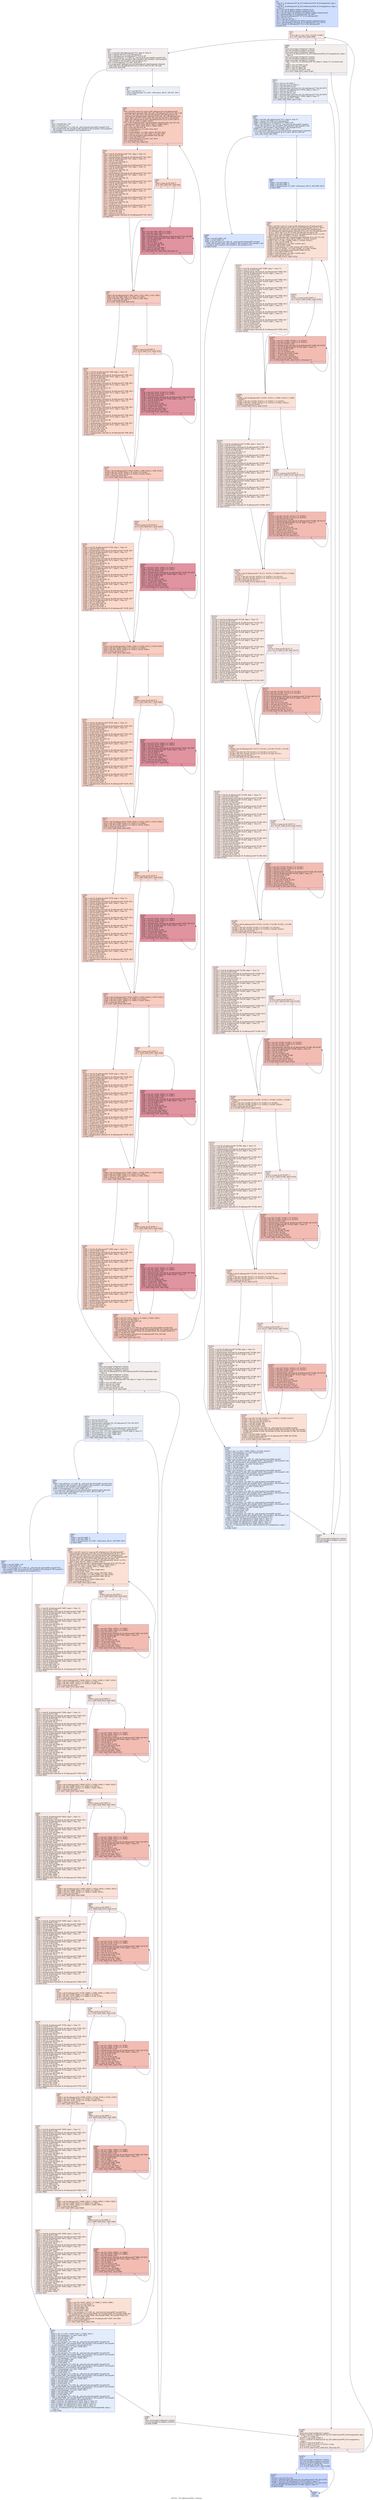 digraph "CFG for '_Z11oddevensortPiS_i' function" {
	label="CFG for '_Z11oddevensortPiS_i' function";

	Node0x4c3f8d0 [shape=record,color="#3d50c3ff", style=filled, fillcolor="#93b5fe70",label="{%3:\l  store i8 1, i8 addrspace(3)* @_ZZ11oddevensortPiS_iE10swappedodd, align 1,\l... !tbaa !4\l  store i8 1, i8 addrspace(3)* @_ZZ11oddevensortPiS_iE11swappedeven, align 1,\l... !tbaa !4\l  %4 = tail call i32 @llvm.amdgcn.workitem.id.x()\l  %5 = tail call i32 @llvm.amdgcn.workgroup.id.x()\l  %6 = tail call align 4 i8 addrspace(4)* @llvm.amdgcn.dispatch.ptr()\l  %7 = getelementptr i8, i8 addrspace(4)* %6, i64 4\l  %8 = bitcast i8 addrspace(4)* %7 to i16 addrspace(4)*\l  %9 = sdiv i32 %2, 2\l  %10 = add nsw i32 %9, -1\l  %11 = tail call i8 addrspace(4)* @llvm.amdgcn.implicitarg.ptr()\l  %12 = getelementptr inbounds i8, i8 addrspace(4)* %11, i64 24\l  %13 = bitcast i8 addrspace(4)* %12 to i64 addrspace(4)*\l  br label %14\l}"];
	Node0x4c3f8d0 -> Node0x4c41e80;
	Node0x4c41e80 [shape=record,color="#3d50c3ff", style=filled, fillcolor="#efcebd70",label="{%14:\l14:                                               \l  %15 = phi i1 [ true, %3 ], [ %1474, %1468 ]\l  br i1 %15, label %16, label %966\l|{<s0>T|<s1>F}}"];
	Node0x4c41e80:s0 -> Node0x4c42120;
	Node0x4c41e80:s1 -> Node0x4c421b0;
	Node0x4c42120 [shape=record,color="#3d50c3ff", style=filled, fillcolor="#e3d9d370",label="{%16:\l16:                                               \l  %17 = load i64, i64 addrspace(4)* %13, align 8, !tbaa !8\l  %18 = inttoptr i64 %17 to i8 addrspace(1)*\l  %19 = addrspacecast i8 addrspace(1)* %18 to i8*\l  %20 = tail call fastcc \<2 x i64\> @__ockl_hostcall_internal(i8* noundef %19,\l... i64 noundef 33, i64 noundef 0, i64 noundef 0, i64 noundef 0, i64 noundef 0,\l... i64 noundef 0, i64 noundef 0, i64 noundef 0) #11\l  %21 = extractelement \<2 x i64\> %20, i64 0\l  br i1 icmp eq (i8* addrspacecast (i8 addrspace(4)* getelementptr inbounds\l... ([30 x i8], [30 x i8] addrspace(4)* @.str, i64 0, i64 0) to i8*), i8* null),\l... label %22, label %26\l|{<s0>T|<s1>F}}"];
	Node0x4c42120:s0 -> Node0x4c42e90;
	Node0x4c42120:s1 -> Node0x4c43880;
	Node0x4c42e90 [shape=record,color="#3d50c3ff", style=filled, fillcolor="#d1dae970",label="{%22:\l22:                                               \l  %23 = and i64 %21, -227\l  %24 = or i64 %23, 34\l  %25 = tail call fastcc \<2 x i64\> @__ockl_hostcall_internal(i8* noundef %19,\l... i64 noundef %24, i64 noundef 0, i64 noundef 0, i64 noundef 0, i64 noundef 0,\l... i64 noundef 0, i64 noundef 0, i64 noundef 0) #11\l  br label %466\l}"];
	Node0x4c42e90 -> Node0x4c43b40;
	Node0x4c43880 [shape=record,color="#3d50c3ff", style=filled, fillcolor="#d1dae970",label="{%26:\l26:                                               \l  %27 = and i64 %21, -3\l  %28 = insertelement \<2 x i64\> \<i64 poison, i64 0\>, i64 %27, i64 0\l  br label %29\l}"];
	Node0x4c43880 -> Node0x4c44650;
	Node0x4c44650 [shape=record,color="#3d50c3ff", style=filled, fillcolor="#f08b6e70",label="{%29:\l29:                                               \l  %30 = phi i64 [ select (i1 icmp eq (i8* addrspacecast (i8 addrspace(4)*\l... getelementptr inbounds ([30 x i8], [30 x i8] addrspace(4)* @.str, i64 0, i64\l... 0) to i8*), i8* null), i64 0, i64 add (i64 ptrtoint (i8* addrspacecast (i8\l... addrspace(4)* getelementptr inbounds ([30 x i8], [30 x i8] addrspace(4)*\l... @.str, i64 0, i64 29) to i8*) to i64), i64 add (i64 sub (i64 0, i64 ptrtoint\l... ([30 x i8]* addrspacecast ([30 x i8] addrspace(4)* @.str to [30 x i8]*) to\l... i64)), i64 1))), %26 ], [ %463, %455 ]\l  %31 = phi i8 addrspace(4)* [ getelementptr inbounds ([30 x i8], [30 x i8]\l... addrspace(4)* @.str, i64 0, i64 0), %26 ], [ %464, %455 ]\l  %32 = phi \<2 x i64\> [ %28, %26 ], [ %462, %455 ]\l  %33 = icmp ugt i64 %30, 56\l  %34 = extractelement \<2 x i64\> %32, i64 0\l  %35 = or i64 %34, 2\l  %36 = insertelement \<2 x i64\> poison, i64 %35, i64 0\l  %37 = select i1 %33, \<2 x i64\> %32, \<2 x i64\> %36\l  %38 = tail call i64 @llvm.umin.i64(i64 %30, i64 56)\l  %39 = trunc i64 %38 to i32\l  %40 = extractelement \<2 x i64\> %37, i64 0\l  %41 = icmp ugt i32 %39, 7\l  br i1 %41, label %44, label %42\l|{<s0>T|<s1>F}}"];
	Node0x4c44650:s0 -> Node0x4c456c0;
	Node0x4c44650:s1 -> Node0x4c45750;
	Node0x4c45750 [shape=record,color="#3d50c3ff", style=filled, fillcolor="#f7a88970",label="{%42:\l42:                                               \l  %43 = icmp eq i32 %39, 0\l  br i1 %43, label %97, label %84\l|{<s0>T|<s1>F}}"];
	Node0x4c45750:s0 -> Node0x4c45950;
	Node0x4c45750:s1 -> Node0x4c459a0;
	Node0x4c456c0 [shape=record,color="#3d50c3ff", style=filled, fillcolor="#f7a88970",label="{%44:\l44:                                               \l  %45 = load i8, i8 addrspace(4)* %31, align 1, !tbaa !12\l  %46 = zext i8 %45 to i64\l  %47 = getelementptr inbounds i8, i8 addrspace(4)* %31, i64 1\l  %48 = load i8, i8 addrspace(4)* %47, align 1, !tbaa !12\l  %49 = zext i8 %48 to i64\l  %50 = shl nuw nsw i64 %49, 8\l  %51 = or i64 %50, %46\l  %52 = getelementptr inbounds i8, i8 addrspace(4)* %31, i64 2\l  %53 = load i8, i8 addrspace(4)* %52, align 1, !tbaa !12\l  %54 = zext i8 %53 to i64\l  %55 = shl nuw nsw i64 %54, 16\l  %56 = or i64 %51, %55\l  %57 = getelementptr inbounds i8, i8 addrspace(4)* %31, i64 3\l  %58 = load i8, i8 addrspace(4)* %57, align 1, !tbaa !12\l  %59 = zext i8 %58 to i64\l  %60 = shl nuw nsw i64 %59, 24\l  %61 = or i64 %56, %60\l  %62 = getelementptr inbounds i8, i8 addrspace(4)* %31, i64 4\l  %63 = load i8, i8 addrspace(4)* %62, align 1, !tbaa !12\l  %64 = zext i8 %63 to i64\l  %65 = shl nuw nsw i64 %64, 32\l  %66 = or i64 %61, %65\l  %67 = getelementptr inbounds i8, i8 addrspace(4)* %31, i64 5\l  %68 = load i8, i8 addrspace(4)* %67, align 1, !tbaa !12\l  %69 = zext i8 %68 to i64\l  %70 = shl nuw nsw i64 %69, 40\l  %71 = or i64 %66, %70\l  %72 = getelementptr inbounds i8, i8 addrspace(4)* %31, i64 6\l  %73 = load i8, i8 addrspace(4)* %72, align 1, !tbaa !12\l  %74 = zext i8 %73 to i64\l  %75 = shl nuw nsw i64 %74, 48\l  %76 = or i64 %71, %75\l  %77 = getelementptr inbounds i8, i8 addrspace(4)* %31, i64 7\l  %78 = load i8, i8 addrspace(4)* %77, align 1, !tbaa !12\l  %79 = zext i8 %78 to i64\l  %80 = shl nuw i64 %79, 56\l  %81 = or i64 %76, %80\l  %82 = add nsw i32 %39, -8\l  %83 = getelementptr inbounds i8, i8 addrspace(4)* %31, i64 8\l  br label %97\l}"];
	Node0x4c456c0 -> Node0x4c45950;
	Node0x4c459a0 [shape=record,color="#b70d28ff", style=filled, fillcolor="#b70d2870",label="{%84:\l84:                                               \l  %85 = phi i32 [ %95, %84 ], [ 0, %42 ]\l  %86 = phi i64 [ %94, %84 ], [ 0, %42 ]\l  %87 = zext i32 %85 to i64\l  %88 = getelementptr inbounds i8, i8 addrspace(4)* %31, i64 %87\l  %89 = load i8, i8 addrspace(4)* %88, align 1, !tbaa !12\l  %90 = zext i8 %89 to i64\l  %91 = shl i32 %85, 3\l  %92 = zext i32 %91 to i64\l  %93 = shl nuw i64 %90, %92\l  %94 = or i64 %93, %86\l  %95 = add nuw nsw i32 %85, 1\l  %96 = icmp eq i32 %95, %39\l  br i1 %96, label %97, label %84, !llvm.loop !13\l|{<s0>T|<s1>F}}"];
	Node0x4c459a0:s0 -> Node0x4c45950;
	Node0x4c459a0:s1 -> Node0x4c459a0;
	Node0x4c45950 [shape=record,color="#3d50c3ff", style=filled, fillcolor="#f08b6e70",label="{%97:\l97:                                               \l  %98 = phi i8 addrspace(4)* [ %83, %44 ], [ %31, %42 ], [ %31, %84 ]\l  %99 = phi i32 [ %82, %44 ], [ 0, %42 ], [ 0, %84 ]\l  %100 = phi i64 [ %81, %44 ], [ 0, %42 ], [ %94, %84 ]\l  %101 = icmp ugt i32 %99, 7\l  br i1 %101, label %104, label %102\l|{<s0>T|<s1>F}}"];
	Node0x4c45950:s0 -> Node0x4c486d0;
	Node0x4c45950:s1 -> Node0x4c48720;
	Node0x4c48720 [shape=record,color="#3d50c3ff", style=filled, fillcolor="#f7a88970",label="{%102:\l102:                                              \l  %103 = icmp eq i32 %99, 0\l  br i1 %103, label %157, label %144\l|{<s0>T|<s1>F}}"];
	Node0x4c48720:s0 -> Node0x4c488f0;
	Node0x4c48720:s1 -> Node0x4c48940;
	Node0x4c486d0 [shape=record,color="#3d50c3ff", style=filled, fillcolor="#f7a88970",label="{%104:\l104:                                              \l  %105 = load i8, i8 addrspace(4)* %98, align 1, !tbaa !12\l  %106 = zext i8 %105 to i64\l  %107 = getelementptr inbounds i8, i8 addrspace(4)* %98, i64 1\l  %108 = load i8, i8 addrspace(4)* %107, align 1, !tbaa !12\l  %109 = zext i8 %108 to i64\l  %110 = shl nuw nsw i64 %109, 8\l  %111 = or i64 %110, %106\l  %112 = getelementptr inbounds i8, i8 addrspace(4)* %98, i64 2\l  %113 = load i8, i8 addrspace(4)* %112, align 1, !tbaa !12\l  %114 = zext i8 %113 to i64\l  %115 = shl nuw nsw i64 %114, 16\l  %116 = or i64 %111, %115\l  %117 = getelementptr inbounds i8, i8 addrspace(4)* %98, i64 3\l  %118 = load i8, i8 addrspace(4)* %117, align 1, !tbaa !12\l  %119 = zext i8 %118 to i64\l  %120 = shl nuw nsw i64 %119, 24\l  %121 = or i64 %116, %120\l  %122 = getelementptr inbounds i8, i8 addrspace(4)* %98, i64 4\l  %123 = load i8, i8 addrspace(4)* %122, align 1, !tbaa !12\l  %124 = zext i8 %123 to i64\l  %125 = shl nuw nsw i64 %124, 32\l  %126 = or i64 %121, %125\l  %127 = getelementptr inbounds i8, i8 addrspace(4)* %98, i64 5\l  %128 = load i8, i8 addrspace(4)* %127, align 1, !tbaa !12\l  %129 = zext i8 %128 to i64\l  %130 = shl nuw nsw i64 %129, 40\l  %131 = or i64 %126, %130\l  %132 = getelementptr inbounds i8, i8 addrspace(4)* %98, i64 6\l  %133 = load i8, i8 addrspace(4)* %132, align 1, !tbaa !12\l  %134 = zext i8 %133 to i64\l  %135 = shl nuw nsw i64 %134, 48\l  %136 = or i64 %131, %135\l  %137 = getelementptr inbounds i8, i8 addrspace(4)* %98, i64 7\l  %138 = load i8, i8 addrspace(4)* %137, align 1, !tbaa !12\l  %139 = zext i8 %138 to i64\l  %140 = shl nuw i64 %139, 56\l  %141 = or i64 %136, %140\l  %142 = add nsw i32 %99, -8\l  %143 = getelementptr inbounds i8, i8 addrspace(4)* %98, i64 8\l  br label %157\l}"];
	Node0x4c486d0 -> Node0x4c488f0;
	Node0x4c48940 [shape=record,color="#b70d28ff", style=filled, fillcolor="#b70d2870",label="{%144:\l144:                                              \l  %145 = phi i32 [ %155, %144 ], [ 0, %102 ]\l  %146 = phi i64 [ %154, %144 ], [ 0, %102 ]\l  %147 = zext i32 %145 to i64\l  %148 = getelementptr inbounds i8, i8 addrspace(4)* %98, i64 %147\l  %149 = load i8, i8 addrspace(4)* %148, align 1, !tbaa !12\l  %150 = zext i8 %149 to i64\l  %151 = shl i32 %145, 3\l  %152 = zext i32 %151 to i64\l  %153 = shl nuw i64 %150, %152\l  %154 = or i64 %153, %146\l  %155 = add nuw nsw i32 %145, 1\l  %156 = icmp eq i32 %155, %99\l  br i1 %156, label %157, label %144\l|{<s0>T|<s1>F}}"];
	Node0x4c48940:s0 -> Node0x4c488f0;
	Node0x4c48940:s1 -> Node0x4c48940;
	Node0x4c488f0 [shape=record,color="#3d50c3ff", style=filled, fillcolor="#f08b6e70",label="{%157:\l157:                                              \l  %158 = phi i8 addrspace(4)* [ %143, %104 ], [ %98, %102 ], [ %98, %144 ]\l  %159 = phi i32 [ %142, %104 ], [ 0, %102 ], [ 0, %144 ]\l  %160 = phi i64 [ %141, %104 ], [ 0, %102 ], [ %154, %144 ]\l  %161 = icmp ugt i32 %159, 7\l  br i1 %161, label %164, label %162\l|{<s0>T|<s1>F}}"];
	Node0x4c488f0:s0 -> Node0x4c4ae10;
	Node0x4c488f0:s1 -> Node0x4c4ae60;
	Node0x4c4ae60 [shape=record,color="#3d50c3ff", style=filled, fillcolor="#f7a88970",label="{%162:\l162:                                              \l  %163 = icmp eq i32 %159, 0\l  br i1 %163, label %217, label %204\l|{<s0>T|<s1>F}}"];
	Node0x4c4ae60:s0 -> Node0x4c4aff0;
	Node0x4c4ae60:s1 -> Node0x4c4b040;
	Node0x4c4ae10 [shape=record,color="#3d50c3ff", style=filled, fillcolor="#f7a88970",label="{%164:\l164:                                              \l  %165 = load i8, i8 addrspace(4)* %158, align 1, !tbaa !12\l  %166 = zext i8 %165 to i64\l  %167 = getelementptr inbounds i8, i8 addrspace(4)* %158, i64 1\l  %168 = load i8, i8 addrspace(4)* %167, align 1, !tbaa !12\l  %169 = zext i8 %168 to i64\l  %170 = shl nuw nsw i64 %169, 8\l  %171 = or i64 %170, %166\l  %172 = getelementptr inbounds i8, i8 addrspace(4)* %158, i64 2\l  %173 = load i8, i8 addrspace(4)* %172, align 1, !tbaa !12\l  %174 = zext i8 %173 to i64\l  %175 = shl nuw nsw i64 %174, 16\l  %176 = or i64 %171, %175\l  %177 = getelementptr inbounds i8, i8 addrspace(4)* %158, i64 3\l  %178 = load i8, i8 addrspace(4)* %177, align 1, !tbaa !12\l  %179 = zext i8 %178 to i64\l  %180 = shl nuw nsw i64 %179, 24\l  %181 = or i64 %176, %180\l  %182 = getelementptr inbounds i8, i8 addrspace(4)* %158, i64 4\l  %183 = load i8, i8 addrspace(4)* %182, align 1, !tbaa !12\l  %184 = zext i8 %183 to i64\l  %185 = shl nuw nsw i64 %184, 32\l  %186 = or i64 %181, %185\l  %187 = getelementptr inbounds i8, i8 addrspace(4)* %158, i64 5\l  %188 = load i8, i8 addrspace(4)* %187, align 1, !tbaa !12\l  %189 = zext i8 %188 to i64\l  %190 = shl nuw nsw i64 %189, 40\l  %191 = or i64 %186, %190\l  %192 = getelementptr inbounds i8, i8 addrspace(4)* %158, i64 6\l  %193 = load i8, i8 addrspace(4)* %192, align 1, !tbaa !12\l  %194 = zext i8 %193 to i64\l  %195 = shl nuw nsw i64 %194, 48\l  %196 = or i64 %191, %195\l  %197 = getelementptr inbounds i8, i8 addrspace(4)* %158, i64 7\l  %198 = load i8, i8 addrspace(4)* %197, align 1, !tbaa !12\l  %199 = zext i8 %198 to i64\l  %200 = shl nuw i64 %199, 56\l  %201 = or i64 %196, %200\l  %202 = add nsw i32 %159, -8\l  %203 = getelementptr inbounds i8, i8 addrspace(4)* %158, i64 8\l  br label %217\l}"];
	Node0x4c4ae10 -> Node0x4c4aff0;
	Node0x4c4b040 [shape=record,color="#b70d28ff", style=filled, fillcolor="#b70d2870",label="{%204:\l204:                                              \l  %205 = phi i32 [ %215, %204 ], [ 0, %162 ]\l  %206 = phi i64 [ %214, %204 ], [ 0, %162 ]\l  %207 = zext i32 %205 to i64\l  %208 = getelementptr inbounds i8, i8 addrspace(4)* %158, i64 %207\l  %209 = load i8, i8 addrspace(4)* %208, align 1, !tbaa !12\l  %210 = zext i8 %209 to i64\l  %211 = shl i32 %205, 3\l  %212 = zext i32 %211 to i64\l  %213 = shl nuw i64 %210, %212\l  %214 = or i64 %213, %206\l  %215 = add nuw nsw i32 %205, 1\l  %216 = icmp eq i32 %215, %159\l  br i1 %216, label %217, label %204\l|{<s0>T|<s1>F}}"];
	Node0x4c4b040:s0 -> Node0x4c4aff0;
	Node0x4c4b040:s1 -> Node0x4c4b040;
	Node0x4c4aff0 [shape=record,color="#3d50c3ff", style=filled, fillcolor="#f08b6e70",label="{%217:\l217:                                              \l  %218 = phi i8 addrspace(4)* [ %203, %164 ], [ %158, %162 ], [ %158, %204 ]\l  %219 = phi i32 [ %202, %164 ], [ 0, %162 ], [ 0, %204 ]\l  %220 = phi i64 [ %201, %164 ], [ 0, %162 ], [ %214, %204 ]\l  %221 = icmp ugt i32 %219, 7\l  br i1 %221, label %224, label %222\l|{<s0>T|<s1>F}}"];
	Node0x4c4aff0:s0 -> Node0x4c4d090;
	Node0x4c4aff0:s1 -> Node0x4c4d0e0;
	Node0x4c4d0e0 [shape=record,color="#3d50c3ff", style=filled, fillcolor="#f7a88970",label="{%222:\l222:                                              \l  %223 = icmp eq i32 %219, 0\l  br i1 %223, label %277, label %264\l|{<s0>T|<s1>F}}"];
	Node0x4c4d0e0:s0 -> Node0x4c4d270;
	Node0x4c4d0e0:s1 -> Node0x4c4d2c0;
	Node0x4c4d090 [shape=record,color="#3d50c3ff", style=filled, fillcolor="#f7a88970",label="{%224:\l224:                                              \l  %225 = load i8, i8 addrspace(4)* %218, align 1, !tbaa !12\l  %226 = zext i8 %225 to i64\l  %227 = getelementptr inbounds i8, i8 addrspace(4)* %218, i64 1\l  %228 = load i8, i8 addrspace(4)* %227, align 1, !tbaa !12\l  %229 = zext i8 %228 to i64\l  %230 = shl nuw nsw i64 %229, 8\l  %231 = or i64 %230, %226\l  %232 = getelementptr inbounds i8, i8 addrspace(4)* %218, i64 2\l  %233 = load i8, i8 addrspace(4)* %232, align 1, !tbaa !12\l  %234 = zext i8 %233 to i64\l  %235 = shl nuw nsw i64 %234, 16\l  %236 = or i64 %231, %235\l  %237 = getelementptr inbounds i8, i8 addrspace(4)* %218, i64 3\l  %238 = load i8, i8 addrspace(4)* %237, align 1, !tbaa !12\l  %239 = zext i8 %238 to i64\l  %240 = shl nuw nsw i64 %239, 24\l  %241 = or i64 %236, %240\l  %242 = getelementptr inbounds i8, i8 addrspace(4)* %218, i64 4\l  %243 = load i8, i8 addrspace(4)* %242, align 1, !tbaa !12\l  %244 = zext i8 %243 to i64\l  %245 = shl nuw nsw i64 %244, 32\l  %246 = or i64 %241, %245\l  %247 = getelementptr inbounds i8, i8 addrspace(4)* %218, i64 5\l  %248 = load i8, i8 addrspace(4)* %247, align 1, !tbaa !12\l  %249 = zext i8 %248 to i64\l  %250 = shl nuw nsw i64 %249, 40\l  %251 = or i64 %246, %250\l  %252 = getelementptr inbounds i8, i8 addrspace(4)* %218, i64 6\l  %253 = load i8, i8 addrspace(4)* %252, align 1, !tbaa !12\l  %254 = zext i8 %253 to i64\l  %255 = shl nuw nsw i64 %254, 48\l  %256 = or i64 %251, %255\l  %257 = getelementptr inbounds i8, i8 addrspace(4)* %218, i64 7\l  %258 = load i8, i8 addrspace(4)* %257, align 1, !tbaa !12\l  %259 = zext i8 %258 to i64\l  %260 = shl nuw i64 %259, 56\l  %261 = or i64 %256, %260\l  %262 = add nsw i32 %219, -8\l  %263 = getelementptr inbounds i8, i8 addrspace(4)* %218, i64 8\l  br label %277\l}"];
	Node0x4c4d090 -> Node0x4c4d270;
	Node0x4c4d2c0 [shape=record,color="#b70d28ff", style=filled, fillcolor="#b70d2870",label="{%264:\l264:                                              \l  %265 = phi i32 [ %275, %264 ], [ 0, %222 ]\l  %266 = phi i64 [ %274, %264 ], [ 0, %222 ]\l  %267 = zext i32 %265 to i64\l  %268 = getelementptr inbounds i8, i8 addrspace(4)* %218, i64 %267\l  %269 = load i8, i8 addrspace(4)* %268, align 1, !tbaa !12\l  %270 = zext i8 %269 to i64\l  %271 = shl i32 %265, 3\l  %272 = zext i32 %271 to i64\l  %273 = shl nuw i64 %270, %272\l  %274 = or i64 %273, %266\l  %275 = add nuw nsw i32 %265, 1\l  %276 = icmp eq i32 %275, %219\l  br i1 %276, label %277, label %264\l|{<s0>T|<s1>F}}"];
	Node0x4c4d2c0:s0 -> Node0x4c4d270;
	Node0x4c4d2c0:s1 -> Node0x4c4d2c0;
	Node0x4c4d270 [shape=record,color="#3d50c3ff", style=filled, fillcolor="#f08b6e70",label="{%277:\l277:                                              \l  %278 = phi i8 addrspace(4)* [ %263, %224 ], [ %218, %222 ], [ %218, %264 ]\l  %279 = phi i32 [ %262, %224 ], [ 0, %222 ], [ 0, %264 ]\l  %280 = phi i64 [ %261, %224 ], [ 0, %222 ], [ %274, %264 ]\l  %281 = icmp ugt i32 %279, 7\l  br i1 %281, label %284, label %282\l|{<s0>T|<s1>F}}"];
	Node0x4c4d270:s0 -> Node0x4c4faf0;
	Node0x4c4d270:s1 -> Node0x4c4fb40;
	Node0x4c4fb40 [shape=record,color="#3d50c3ff", style=filled, fillcolor="#f7a88970",label="{%282:\l282:                                              \l  %283 = icmp eq i32 %279, 0\l  br i1 %283, label %337, label %324\l|{<s0>T|<s1>F}}"];
	Node0x4c4fb40:s0 -> Node0x4c4fcd0;
	Node0x4c4fb40:s1 -> Node0x4c4fd20;
	Node0x4c4faf0 [shape=record,color="#3d50c3ff", style=filled, fillcolor="#f7a88970",label="{%284:\l284:                                              \l  %285 = load i8, i8 addrspace(4)* %278, align 1, !tbaa !12\l  %286 = zext i8 %285 to i64\l  %287 = getelementptr inbounds i8, i8 addrspace(4)* %278, i64 1\l  %288 = load i8, i8 addrspace(4)* %287, align 1, !tbaa !12\l  %289 = zext i8 %288 to i64\l  %290 = shl nuw nsw i64 %289, 8\l  %291 = or i64 %290, %286\l  %292 = getelementptr inbounds i8, i8 addrspace(4)* %278, i64 2\l  %293 = load i8, i8 addrspace(4)* %292, align 1, !tbaa !12\l  %294 = zext i8 %293 to i64\l  %295 = shl nuw nsw i64 %294, 16\l  %296 = or i64 %291, %295\l  %297 = getelementptr inbounds i8, i8 addrspace(4)* %278, i64 3\l  %298 = load i8, i8 addrspace(4)* %297, align 1, !tbaa !12\l  %299 = zext i8 %298 to i64\l  %300 = shl nuw nsw i64 %299, 24\l  %301 = or i64 %296, %300\l  %302 = getelementptr inbounds i8, i8 addrspace(4)* %278, i64 4\l  %303 = load i8, i8 addrspace(4)* %302, align 1, !tbaa !12\l  %304 = zext i8 %303 to i64\l  %305 = shl nuw nsw i64 %304, 32\l  %306 = or i64 %301, %305\l  %307 = getelementptr inbounds i8, i8 addrspace(4)* %278, i64 5\l  %308 = load i8, i8 addrspace(4)* %307, align 1, !tbaa !12\l  %309 = zext i8 %308 to i64\l  %310 = shl nuw nsw i64 %309, 40\l  %311 = or i64 %306, %310\l  %312 = getelementptr inbounds i8, i8 addrspace(4)* %278, i64 6\l  %313 = load i8, i8 addrspace(4)* %312, align 1, !tbaa !12\l  %314 = zext i8 %313 to i64\l  %315 = shl nuw nsw i64 %314, 48\l  %316 = or i64 %311, %315\l  %317 = getelementptr inbounds i8, i8 addrspace(4)* %278, i64 7\l  %318 = load i8, i8 addrspace(4)* %317, align 1, !tbaa !12\l  %319 = zext i8 %318 to i64\l  %320 = shl nuw i64 %319, 56\l  %321 = or i64 %316, %320\l  %322 = add nsw i32 %279, -8\l  %323 = getelementptr inbounds i8, i8 addrspace(4)* %278, i64 8\l  br label %337\l}"];
	Node0x4c4faf0 -> Node0x4c4fcd0;
	Node0x4c4fd20 [shape=record,color="#b70d28ff", style=filled, fillcolor="#b70d2870",label="{%324:\l324:                                              \l  %325 = phi i32 [ %335, %324 ], [ 0, %282 ]\l  %326 = phi i64 [ %334, %324 ], [ 0, %282 ]\l  %327 = zext i32 %325 to i64\l  %328 = getelementptr inbounds i8, i8 addrspace(4)* %278, i64 %327\l  %329 = load i8, i8 addrspace(4)* %328, align 1, !tbaa !12\l  %330 = zext i8 %329 to i64\l  %331 = shl i32 %325, 3\l  %332 = zext i32 %331 to i64\l  %333 = shl nuw i64 %330, %332\l  %334 = or i64 %333, %326\l  %335 = add nuw nsw i32 %325, 1\l  %336 = icmp eq i32 %335, %279\l  br i1 %336, label %337, label %324\l|{<s0>T|<s1>F}}"];
	Node0x4c4fd20:s0 -> Node0x4c4fcd0;
	Node0x4c4fd20:s1 -> Node0x4c4fd20;
	Node0x4c4fcd0 [shape=record,color="#3d50c3ff", style=filled, fillcolor="#f08b6e70",label="{%337:\l337:                                              \l  %338 = phi i8 addrspace(4)* [ %323, %284 ], [ %278, %282 ], [ %278, %324 ]\l  %339 = phi i32 [ %322, %284 ], [ 0, %282 ], [ 0, %324 ]\l  %340 = phi i64 [ %321, %284 ], [ 0, %282 ], [ %334, %324 ]\l  %341 = icmp ugt i32 %339, 7\l  br i1 %341, label %344, label %342\l|{<s0>T|<s1>F}}"];
	Node0x4c4fcd0:s0 -> Node0x4c52740;
	Node0x4c4fcd0:s1 -> Node0x4c52790;
	Node0x4c52790 [shape=record,color="#3d50c3ff", style=filled, fillcolor="#f7a88970",label="{%342:\l342:                                              \l  %343 = icmp eq i32 %339, 0\l  br i1 %343, label %397, label %384\l|{<s0>T|<s1>F}}"];
	Node0x4c52790:s0 -> Node0x4c52920;
	Node0x4c52790:s1 -> Node0x4c52970;
	Node0x4c52740 [shape=record,color="#3d50c3ff", style=filled, fillcolor="#f7a88970",label="{%344:\l344:                                              \l  %345 = load i8, i8 addrspace(4)* %338, align 1, !tbaa !12\l  %346 = zext i8 %345 to i64\l  %347 = getelementptr inbounds i8, i8 addrspace(4)* %338, i64 1\l  %348 = load i8, i8 addrspace(4)* %347, align 1, !tbaa !12\l  %349 = zext i8 %348 to i64\l  %350 = shl nuw nsw i64 %349, 8\l  %351 = or i64 %350, %346\l  %352 = getelementptr inbounds i8, i8 addrspace(4)* %338, i64 2\l  %353 = load i8, i8 addrspace(4)* %352, align 1, !tbaa !12\l  %354 = zext i8 %353 to i64\l  %355 = shl nuw nsw i64 %354, 16\l  %356 = or i64 %351, %355\l  %357 = getelementptr inbounds i8, i8 addrspace(4)* %338, i64 3\l  %358 = load i8, i8 addrspace(4)* %357, align 1, !tbaa !12\l  %359 = zext i8 %358 to i64\l  %360 = shl nuw nsw i64 %359, 24\l  %361 = or i64 %356, %360\l  %362 = getelementptr inbounds i8, i8 addrspace(4)* %338, i64 4\l  %363 = load i8, i8 addrspace(4)* %362, align 1, !tbaa !12\l  %364 = zext i8 %363 to i64\l  %365 = shl nuw nsw i64 %364, 32\l  %366 = or i64 %361, %365\l  %367 = getelementptr inbounds i8, i8 addrspace(4)* %338, i64 5\l  %368 = load i8, i8 addrspace(4)* %367, align 1, !tbaa !12\l  %369 = zext i8 %368 to i64\l  %370 = shl nuw nsw i64 %369, 40\l  %371 = or i64 %366, %370\l  %372 = getelementptr inbounds i8, i8 addrspace(4)* %338, i64 6\l  %373 = load i8, i8 addrspace(4)* %372, align 1, !tbaa !12\l  %374 = zext i8 %373 to i64\l  %375 = shl nuw nsw i64 %374, 48\l  %376 = or i64 %371, %375\l  %377 = getelementptr inbounds i8, i8 addrspace(4)* %338, i64 7\l  %378 = load i8, i8 addrspace(4)* %377, align 1, !tbaa !12\l  %379 = zext i8 %378 to i64\l  %380 = shl nuw i64 %379, 56\l  %381 = or i64 %376, %380\l  %382 = add nsw i32 %339, -8\l  %383 = getelementptr inbounds i8, i8 addrspace(4)* %338, i64 8\l  br label %397\l}"];
	Node0x4c52740 -> Node0x4c52920;
	Node0x4c52970 [shape=record,color="#b70d28ff", style=filled, fillcolor="#b70d2870",label="{%384:\l384:                                              \l  %385 = phi i32 [ %395, %384 ], [ 0, %342 ]\l  %386 = phi i64 [ %394, %384 ], [ 0, %342 ]\l  %387 = zext i32 %385 to i64\l  %388 = getelementptr inbounds i8, i8 addrspace(4)* %338, i64 %387\l  %389 = load i8, i8 addrspace(4)* %388, align 1, !tbaa !12\l  %390 = zext i8 %389 to i64\l  %391 = shl i32 %385, 3\l  %392 = zext i32 %391 to i64\l  %393 = shl nuw i64 %390, %392\l  %394 = or i64 %393, %386\l  %395 = add nuw nsw i32 %385, 1\l  %396 = icmp eq i32 %395, %339\l  br i1 %396, label %397, label %384\l|{<s0>T|<s1>F}}"];
	Node0x4c52970:s0 -> Node0x4c52920;
	Node0x4c52970:s1 -> Node0x4c52970;
	Node0x4c52920 [shape=record,color="#3d50c3ff", style=filled, fillcolor="#f08b6e70",label="{%397:\l397:                                              \l  %398 = phi i8 addrspace(4)* [ %383, %344 ], [ %338, %342 ], [ %338, %384 ]\l  %399 = phi i32 [ %382, %344 ], [ 0, %342 ], [ 0, %384 ]\l  %400 = phi i64 [ %381, %344 ], [ 0, %342 ], [ %394, %384 ]\l  %401 = icmp ugt i32 %399, 7\l  br i1 %401, label %404, label %402\l|{<s0>T|<s1>F}}"];
	Node0x4c52920:s0 -> Node0x4c54fa0;
	Node0x4c52920:s1 -> Node0x4c54ff0;
	Node0x4c54ff0 [shape=record,color="#3d50c3ff", style=filled, fillcolor="#f7a88970",label="{%402:\l402:                                              \l  %403 = icmp eq i32 %399, 0\l  br i1 %403, label %455, label %442\l|{<s0>T|<s1>F}}"];
	Node0x4c54ff0:s0 -> Node0x4c44ac0;
	Node0x4c54ff0:s1 -> Node0x4c55180;
	Node0x4c54fa0 [shape=record,color="#3d50c3ff", style=filled, fillcolor="#f7a88970",label="{%404:\l404:                                              \l  %405 = load i8, i8 addrspace(4)* %398, align 1, !tbaa !12\l  %406 = zext i8 %405 to i64\l  %407 = getelementptr inbounds i8, i8 addrspace(4)* %398, i64 1\l  %408 = load i8, i8 addrspace(4)* %407, align 1, !tbaa !12\l  %409 = zext i8 %408 to i64\l  %410 = shl nuw nsw i64 %409, 8\l  %411 = or i64 %410, %406\l  %412 = getelementptr inbounds i8, i8 addrspace(4)* %398, i64 2\l  %413 = load i8, i8 addrspace(4)* %412, align 1, !tbaa !12\l  %414 = zext i8 %413 to i64\l  %415 = shl nuw nsw i64 %414, 16\l  %416 = or i64 %411, %415\l  %417 = getelementptr inbounds i8, i8 addrspace(4)* %398, i64 3\l  %418 = load i8, i8 addrspace(4)* %417, align 1, !tbaa !12\l  %419 = zext i8 %418 to i64\l  %420 = shl nuw nsw i64 %419, 24\l  %421 = or i64 %416, %420\l  %422 = getelementptr inbounds i8, i8 addrspace(4)* %398, i64 4\l  %423 = load i8, i8 addrspace(4)* %422, align 1, !tbaa !12\l  %424 = zext i8 %423 to i64\l  %425 = shl nuw nsw i64 %424, 32\l  %426 = or i64 %421, %425\l  %427 = getelementptr inbounds i8, i8 addrspace(4)* %398, i64 5\l  %428 = load i8, i8 addrspace(4)* %427, align 1, !tbaa !12\l  %429 = zext i8 %428 to i64\l  %430 = shl nuw nsw i64 %429, 40\l  %431 = or i64 %426, %430\l  %432 = getelementptr inbounds i8, i8 addrspace(4)* %398, i64 6\l  %433 = load i8, i8 addrspace(4)* %432, align 1, !tbaa !12\l  %434 = zext i8 %433 to i64\l  %435 = shl nuw nsw i64 %434, 48\l  %436 = or i64 %431, %435\l  %437 = getelementptr inbounds i8, i8 addrspace(4)* %398, i64 7\l  %438 = load i8, i8 addrspace(4)* %437, align 1, !tbaa !12\l  %439 = zext i8 %438 to i64\l  %440 = shl nuw i64 %439, 56\l  %441 = or i64 %436, %440\l  br label %455\l}"];
	Node0x4c54fa0 -> Node0x4c44ac0;
	Node0x4c55180 [shape=record,color="#b70d28ff", style=filled, fillcolor="#b70d2870",label="{%442:\l442:                                              \l  %443 = phi i32 [ %453, %442 ], [ 0, %402 ]\l  %444 = phi i64 [ %452, %442 ], [ 0, %402 ]\l  %445 = zext i32 %443 to i64\l  %446 = getelementptr inbounds i8, i8 addrspace(4)* %398, i64 %445\l  %447 = load i8, i8 addrspace(4)* %446, align 1, !tbaa !12\l  %448 = zext i8 %447 to i64\l  %449 = shl i32 %443, 3\l  %450 = zext i32 %449 to i64\l  %451 = shl nuw i64 %448, %450\l  %452 = or i64 %451, %444\l  %453 = add nuw nsw i32 %443, 1\l  %454 = icmp eq i32 %453, %399\l  br i1 %454, label %455, label %442\l|{<s0>T|<s1>F}}"];
	Node0x4c55180:s0 -> Node0x4c44ac0;
	Node0x4c55180:s1 -> Node0x4c55180;
	Node0x4c44ac0 [shape=record,color="#3d50c3ff", style=filled, fillcolor="#f08b6e70",label="{%455:\l455:                                              \l  %456 = phi i64 [ %441, %404 ], [ 0, %402 ], [ %452, %442 ]\l  %457 = shl nuw nsw i64 %38, 2\l  %458 = add nuw nsw i64 %457, 28\l  %459 = and i64 %458, 480\l  %460 = and i64 %40, -225\l  %461 = or i64 %460, %459\l  %462 = tail call fastcc \<2 x i64\> @__ockl_hostcall_internal(i8* noundef %19,\l... i64 noundef %461, i64 noundef %100, i64 noundef %160, i64 noundef %220, i64\l... noundef %280, i64 noundef %340, i64 noundef %400, i64 noundef %456) #11\l  %463 = sub i64 %30, %38\l  %464 = getelementptr inbounds i8, i8 addrspace(4)* %31, i64 %38\l  %465 = icmp eq i64 %463, 0\l  br i1 %465, label %466, label %29\l|{<s0>T|<s1>F}}"];
	Node0x4c44ac0:s0 -> Node0x4c43b40;
	Node0x4c44ac0:s1 -> Node0x4c44650;
	Node0x4c43b40 [shape=record,color="#3d50c3ff", style=filled, fillcolor="#e3d9d370",label="{%466:\l466:                                              \l  fence syncscope(\"workgroup\") release\l  tail call void @llvm.amdgcn.s.barrier()\l  fence syncscope(\"workgroup\") acquire\l  store i8 0, i8 addrspace(3)* @_ZZ11oddevensortPiS_iE10swappedodd, align 1,\l... !tbaa !4\l  fence syncscope(\"workgroup\") release\l  tail call void @llvm.amdgcn.s.barrier()\l  fence syncscope(\"workgroup\") acquire\l  %467 = load i16, i16 addrspace(4)* %8, align 4, !range !15, !invariant.load\l... !16\l  %468 = zext i16 %467 to i32\l  %469 = mul i32 %5, %468\l  %470 = add i32 %469, %4\l  %471 = icmp slt i32 %470, %9\l  br i1 %471, label %472, label %965\l|{<s0>T|<s1>F}}"];
	Node0x4c43b40:s0 -> Node0x4c58160;
	Node0x4c43b40:s1 -> Node0x4c581f0;
	Node0x4c58160 [shape=record,color="#3d50c3ff", style=filled, fillcolor="#d1dae970",label="{%472:\l472:                                              \l  %473 = shl nsw i32 %470, 1\l  %474 = sext i32 %473 to i64\l  %475 = getelementptr inbounds i32, i32 addrspace(1)* %0, i64 %474\l  %476 = add nuw nsw i32 %473, 1\l  %477 = sext i32 %476 to i64\l  %478 = getelementptr inbounds i32, i32 addrspace(1)* %0, i64 %477\l  %479 = bitcast i32 addrspace(1)* %475 to \<2 x i32\> addrspace(1)*\l  %480 = load \<2 x i32\>, \<2 x i32\> addrspace(1)* %479, align 4, !tbaa !17\l  %481 = extractelement \<2 x i32\> %480, i64 0\l  %482 = extractelement \<2 x i32\> %480, i64 1\l  %483 = icmp sgt i32 %481, %482\l  br i1 %483, label %484, label %965\l|{<s0>T|<s1>F}}"];
	Node0x4c58160:s0 -> Node0x4c58a00;
	Node0x4c58160:s1 -> Node0x4c581f0;
	Node0x4c58a00 [shape=record,color="#3d50c3ff", style=filled, fillcolor="#bfd3f670",label="{%484:\l484:                                              \l  %485 = tail call fastcc \<2 x i64\> @__ockl_hostcall_internal(i8* noundef %19,\l... i64 noundef 33, i64 noundef 0, i64 noundef 0, i64 noundef 0, i64 noundef 0,\l... i64 noundef 0, i64 noundef 0, i64 noundef 0) #11\l  %486 = extractelement \<2 x i64\> %485, i64 0\l  br i1 icmp eq (i8* addrspacecast (i8 addrspace(4)* getelementptr inbounds\l... ([74 x i8], [74 x i8] addrspace(4)* @.str.1, i64 0, i64 0) to i8*), i8*\l... null), label %487, label %491\l|{<s0>T|<s1>F}}"];
	Node0x4c58a00:s0 -> Node0x4c58ee0;
	Node0x4c58a00:s1 -> Node0x4c58f70;
	Node0x4c58ee0 [shape=record,color="#3d50c3ff", style=filled, fillcolor="#a7c5fe70",label="{%487:\l487:                                              \l  %488 = and i64 %486, -225\l  %489 = or i64 %488, 32\l  %490 = tail call fastcc \<2 x i64\> @__ockl_hostcall_internal(i8* noundef %19,\l... i64 noundef %489, i64 noundef 0, i64 noundef 0, i64 noundef 0, i64 noundef 0,\l... i64 noundef 0, i64 noundef 0, i64 noundef 0) #11\l  br label %932\l}"];
	Node0x4c58ee0 -> Node0x4c591d0;
	Node0x4c58f70 [shape=record,color="#3d50c3ff", style=filled, fillcolor="#a7c5fe70",label="{%491:\l491:                                              \l  %492 = and i64 %486, 2\l  %493 = and i64 %486, -3\l  %494 = insertelement \<2 x i64\> \<i64 poison, i64 0\>, i64 %493, i64 0\l  br label %495\l}"];
	Node0x4c58f70 -> Node0x4c59290;
	Node0x4c59290 [shape=record,color="#3d50c3ff", style=filled, fillcolor="#f7bca170",label="{%495:\l495:                                              \l  %496 = phi i64 [ select (i1 icmp eq (i8* addrspacecast (i8 addrspace(4)*\l... getelementptr inbounds ([74 x i8], [74 x i8] addrspace(4)* @.str.1, i64 0,\l... i64 0) to i8*), i8* null), i64 0, i64 add (i64 ptrtoint (i8* addrspacecast\l... (i8 addrspace(4)* getelementptr inbounds ([74 x i8], [74 x i8] addrspace(4)*\l... @.str.1, i64 0, i64 73) to i8*) to i64), i64 add (i64 sub (i64 0, i64\l... ptrtoint ([74 x i8]* addrspacecast ([74 x i8] addrspace(4)* @.str.1 to [74 x\l... i8]*) to i64)), i64 1))), %491 ], [ %929, %921 ]\l  %497 = phi i8 addrspace(4)* [ getelementptr inbounds ([74 x i8], [74 x i8]\l... addrspace(4)* @.str.1, i64 0, i64 0), %491 ], [ %930, %921 ]\l  %498 = phi \<2 x i64\> [ %494, %491 ], [ %928, %921 ]\l  %499 = icmp ugt i64 %496, 56\l  %500 = extractelement \<2 x i64\> %498, i64 0\l  %501 = or i64 %500, %492\l  %502 = insertelement \<2 x i64\> poison, i64 %501, i64 0\l  %503 = select i1 %499, \<2 x i64\> %498, \<2 x i64\> %502\l  %504 = tail call i64 @llvm.umin.i64(i64 %496, i64 56)\l  %505 = trunc i64 %504 to i32\l  %506 = extractelement \<2 x i64\> %503, i64 0\l  %507 = icmp ugt i32 %505, 7\l  br i1 %507, label %510, label %508\l|{<s0>T|<s1>F}}"];
	Node0x4c59290:s0 -> Node0x4c5a400;
	Node0x4c59290:s1 -> Node0x4c5a490;
	Node0x4c5a490 [shape=record,color="#3d50c3ff", style=filled, fillcolor="#efcebd70",label="{%508:\l508:                                              \l  %509 = icmp eq i32 %505, 0\l  br i1 %509, label %563, label %550\l|{<s0>T|<s1>F}}"];
	Node0x4c5a490:s0 -> Node0x4c5a660;
	Node0x4c5a490:s1 -> Node0x4c5a6b0;
	Node0x4c5a400 [shape=record,color="#3d50c3ff", style=filled, fillcolor="#efcebd70",label="{%510:\l510:                                              \l  %511 = load i8, i8 addrspace(4)* %497, align 1, !tbaa !12\l  %512 = zext i8 %511 to i64\l  %513 = getelementptr inbounds i8, i8 addrspace(4)* %497, i64 1\l  %514 = load i8, i8 addrspace(4)* %513, align 1, !tbaa !12\l  %515 = zext i8 %514 to i64\l  %516 = shl nuw nsw i64 %515, 8\l  %517 = or i64 %516, %512\l  %518 = getelementptr inbounds i8, i8 addrspace(4)* %497, i64 2\l  %519 = load i8, i8 addrspace(4)* %518, align 1, !tbaa !12\l  %520 = zext i8 %519 to i64\l  %521 = shl nuw nsw i64 %520, 16\l  %522 = or i64 %517, %521\l  %523 = getelementptr inbounds i8, i8 addrspace(4)* %497, i64 3\l  %524 = load i8, i8 addrspace(4)* %523, align 1, !tbaa !12\l  %525 = zext i8 %524 to i64\l  %526 = shl nuw nsw i64 %525, 24\l  %527 = or i64 %522, %526\l  %528 = getelementptr inbounds i8, i8 addrspace(4)* %497, i64 4\l  %529 = load i8, i8 addrspace(4)* %528, align 1, !tbaa !12\l  %530 = zext i8 %529 to i64\l  %531 = shl nuw nsw i64 %530, 32\l  %532 = or i64 %527, %531\l  %533 = getelementptr inbounds i8, i8 addrspace(4)* %497, i64 5\l  %534 = load i8, i8 addrspace(4)* %533, align 1, !tbaa !12\l  %535 = zext i8 %534 to i64\l  %536 = shl nuw nsw i64 %535, 40\l  %537 = or i64 %532, %536\l  %538 = getelementptr inbounds i8, i8 addrspace(4)* %497, i64 6\l  %539 = load i8, i8 addrspace(4)* %538, align 1, !tbaa !12\l  %540 = zext i8 %539 to i64\l  %541 = shl nuw nsw i64 %540, 48\l  %542 = or i64 %537, %541\l  %543 = getelementptr inbounds i8, i8 addrspace(4)* %497, i64 7\l  %544 = load i8, i8 addrspace(4)* %543, align 1, !tbaa !12\l  %545 = zext i8 %544 to i64\l  %546 = shl nuw i64 %545, 56\l  %547 = or i64 %542, %546\l  %548 = add nsw i32 %505, -8\l  %549 = getelementptr inbounds i8, i8 addrspace(4)* %497, i64 8\l  br label %563\l}"];
	Node0x4c5a400 -> Node0x4c5a660;
	Node0x4c5a6b0 [shape=record,color="#3d50c3ff", style=filled, fillcolor="#e1675170",label="{%550:\l550:                                              \l  %551 = phi i32 [ %561, %550 ], [ 0, %508 ]\l  %552 = phi i64 [ %560, %550 ], [ 0, %508 ]\l  %553 = zext i32 %551 to i64\l  %554 = getelementptr inbounds i8, i8 addrspace(4)* %497, i64 %553\l  %555 = load i8, i8 addrspace(4)* %554, align 1, !tbaa !12\l  %556 = zext i8 %555 to i64\l  %557 = shl i32 %551, 3\l  %558 = zext i32 %557 to i64\l  %559 = shl nuw i64 %556, %558\l  %560 = or i64 %559, %552\l  %561 = add nuw nsw i32 %551, 1\l  %562 = icmp eq i32 %561, %505\l  br i1 %562, label %563, label %550, !llvm.loop !13\l|{<s0>T|<s1>F}}"];
	Node0x4c5a6b0:s0 -> Node0x4c5a660;
	Node0x4c5a6b0:s1 -> Node0x4c5a6b0;
	Node0x4c5a660 [shape=record,color="#3d50c3ff", style=filled, fillcolor="#f7bca170",label="{%563:\l563:                                              \l  %564 = phi i8 addrspace(4)* [ %549, %510 ], [ %497, %508 ], [ %497, %550 ]\l  %565 = phi i32 [ %548, %510 ], [ 0, %508 ], [ 0, %550 ]\l  %566 = phi i64 [ %547, %510 ], [ 0, %508 ], [ %560, %550 ]\l  %567 = icmp ugt i32 %565, 7\l  br i1 %567, label %570, label %568\l|{<s0>T|<s1>F}}"];
	Node0x4c5a660:s0 -> Node0x4c5dd90;
	Node0x4c5a660:s1 -> Node0x4c5dde0;
	Node0x4c5dde0 [shape=record,color="#3d50c3ff", style=filled, fillcolor="#efcebd70",label="{%568:\l568:                                              \l  %569 = icmp eq i32 %565, 0\l  br i1 %569, label %623, label %610\l|{<s0>T|<s1>F}}"];
	Node0x4c5dde0:s0 -> Node0x4c5df70;
	Node0x4c5dde0:s1 -> Node0x4c5dfc0;
	Node0x4c5dd90 [shape=record,color="#3d50c3ff", style=filled, fillcolor="#efcebd70",label="{%570:\l570:                                              \l  %571 = load i8, i8 addrspace(4)* %564, align 1, !tbaa !12\l  %572 = zext i8 %571 to i64\l  %573 = getelementptr inbounds i8, i8 addrspace(4)* %564, i64 1\l  %574 = load i8, i8 addrspace(4)* %573, align 1, !tbaa !12\l  %575 = zext i8 %574 to i64\l  %576 = shl nuw nsw i64 %575, 8\l  %577 = or i64 %576, %572\l  %578 = getelementptr inbounds i8, i8 addrspace(4)* %564, i64 2\l  %579 = load i8, i8 addrspace(4)* %578, align 1, !tbaa !12\l  %580 = zext i8 %579 to i64\l  %581 = shl nuw nsw i64 %580, 16\l  %582 = or i64 %577, %581\l  %583 = getelementptr inbounds i8, i8 addrspace(4)* %564, i64 3\l  %584 = load i8, i8 addrspace(4)* %583, align 1, !tbaa !12\l  %585 = zext i8 %584 to i64\l  %586 = shl nuw nsw i64 %585, 24\l  %587 = or i64 %582, %586\l  %588 = getelementptr inbounds i8, i8 addrspace(4)* %564, i64 4\l  %589 = load i8, i8 addrspace(4)* %588, align 1, !tbaa !12\l  %590 = zext i8 %589 to i64\l  %591 = shl nuw nsw i64 %590, 32\l  %592 = or i64 %587, %591\l  %593 = getelementptr inbounds i8, i8 addrspace(4)* %564, i64 5\l  %594 = load i8, i8 addrspace(4)* %593, align 1, !tbaa !12\l  %595 = zext i8 %594 to i64\l  %596 = shl nuw nsw i64 %595, 40\l  %597 = or i64 %592, %596\l  %598 = getelementptr inbounds i8, i8 addrspace(4)* %564, i64 6\l  %599 = load i8, i8 addrspace(4)* %598, align 1, !tbaa !12\l  %600 = zext i8 %599 to i64\l  %601 = shl nuw nsw i64 %600, 48\l  %602 = or i64 %597, %601\l  %603 = getelementptr inbounds i8, i8 addrspace(4)* %564, i64 7\l  %604 = load i8, i8 addrspace(4)* %603, align 1, !tbaa !12\l  %605 = zext i8 %604 to i64\l  %606 = shl nuw i64 %605, 56\l  %607 = or i64 %602, %606\l  %608 = add nsw i32 %565, -8\l  %609 = getelementptr inbounds i8, i8 addrspace(4)* %564, i64 8\l  br label %623\l}"];
	Node0x4c5dd90 -> Node0x4c5df70;
	Node0x4c5dfc0 [shape=record,color="#3d50c3ff", style=filled, fillcolor="#e1675170",label="{%610:\l610:                                              \l  %611 = phi i32 [ %621, %610 ], [ 0, %568 ]\l  %612 = phi i64 [ %620, %610 ], [ 0, %568 ]\l  %613 = zext i32 %611 to i64\l  %614 = getelementptr inbounds i8, i8 addrspace(4)* %564, i64 %613\l  %615 = load i8, i8 addrspace(4)* %614, align 1, !tbaa !12\l  %616 = zext i8 %615 to i64\l  %617 = shl i32 %611, 3\l  %618 = zext i32 %617 to i64\l  %619 = shl nuw i64 %616, %618\l  %620 = or i64 %619, %612\l  %621 = add nuw nsw i32 %611, 1\l  %622 = icmp eq i32 %621, %565\l  br i1 %622, label %623, label %610\l|{<s0>T|<s1>F}}"];
	Node0x4c5dfc0:s0 -> Node0x4c5df70;
	Node0x4c5dfc0:s1 -> Node0x4c5dfc0;
	Node0x4c5df70 [shape=record,color="#3d50c3ff", style=filled, fillcolor="#f7bca170",label="{%623:\l623:                                              \l  %624 = phi i8 addrspace(4)* [ %609, %570 ], [ %564, %568 ], [ %564, %610 ]\l  %625 = phi i32 [ %608, %570 ], [ 0, %568 ], [ 0, %610 ]\l  %626 = phi i64 [ %607, %570 ], [ 0, %568 ], [ %620, %610 ]\l  %627 = icmp ugt i32 %625, 7\l  br i1 %627, label %630, label %628\l|{<s0>T|<s1>F}}"];
	Node0x4c5df70:s0 -> Node0x4c5ffe0;
	Node0x4c5df70:s1 -> Node0x4c60030;
	Node0x4c60030 [shape=record,color="#3d50c3ff", style=filled, fillcolor="#efcebd70",label="{%628:\l628:                                              \l  %629 = icmp eq i32 %625, 0\l  br i1 %629, label %683, label %670\l|{<s0>T|<s1>F}}"];
	Node0x4c60030:s0 -> Node0x4c601c0;
	Node0x4c60030:s1 -> Node0x4c60210;
	Node0x4c5ffe0 [shape=record,color="#3d50c3ff", style=filled, fillcolor="#efcebd70",label="{%630:\l630:                                              \l  %631 = load i8, i8 addrspace(4)* %624, align 1, !tbaa !12\l  %632 = zext i8 %631 to i64\l  %633 = getelementptr inbounds i8, i8 addrspace(4)* %624, i64 1\l  %634 = load i8, i8 addrspace(4)* %633, align 1, !tbaa !12\l  %635 = zext i8 %634 to i64\l  %636 = shl nuw nsw i64 %635, 8\l  %637 = or i64 %636, %632\l  %638 = getelementptr inbounds i8, i8 addrspace(4)* %624, i64 2\l  %639 = load i8, i8 addrspace(4)* %638, align 1, !tbaa !12\l  %640 = zext i8 %639 to i64\l  %641 = shl nuw nsw i64 %640, 16\l  %642 = or i64 %637, %641\l  %643 = getelementptr inbounds i8, i8 addrspace(4)* %624, i64 3\l  %644 = load i8, i8 addrspace(4)* %643, align 1, !tbaa !12\l  %645 = zext i8 %644 to i64\l  %646 = shl nuw nsw i64 %645, 24\l  %647 = or i64 %642, %646\l  %648 = getelementptr inbounds i8, i8 addrspace(4)* %624, i64 4\l  %649 = load i8, i8 addrspace(4)* %648, align 1, !tbaa !12\l  %650 = zext i8 %649 to i64\l  %651 = shl nuw nsw i64 %650, 32\l  %652 = or i64 %647, %651\l  %653 = getelementptr inbounds i8, i8 addrspace(4)* %624, i64 5\l  %654 = load i8, i8 addrspace(4)* %653, align 1, !tbaa !12\l  %655 = zext i8 %654 to i64\l  %656 = shl nuw nsw i64 %655, 40\l  %657 = or i64 %652, %656\l  %658 = getelementptr inbounds i8, i8 addrspace(4)* %624, i64 6\l  %659 = load i8, i8 addrspace(4)* %658, align 1, !tbaa !12\l  %660 = zext i8 %659 to i64\l  %661 = shl nuw nsw i64 %660, 48\l  %662 = or i64 %657, %661\l  %663 = getelementptr inbounds i8, i8 addrspace(4)* %624, i64 7\l  %664 = load i8, i8 addrspace(4)* %663, align 1, !tbaa !12\l  %665 = zext i8 %664 to i64\l  %666 = shl nuw i64 %665, 56\l  %667 = or i64 %662, %666\l  %668 = add nsw i32 %625, -8\l  %669 = getelementptr inbounds i8, i8 addrspace(4)* %624, i64 8\l  br label %683\l}"];
	Node0x4c5ffe0 -> Node0x4c601c0;
	Node0x4c60210 [shape=record,color="#3d50c3ff", style=filled, fillcolor="#e1675170",label="{%670:\l670:                                              \l  %671 = phi i32 [ %681, %670 ], [ 0, %628 ]\l  %672 = phi i64 [ %680, %670 ], [ 0, %628 ]\l  %673 = zext i32 %671 to i64\l  %674 = getelementptr inbounds i8, i8 addrspace(4)* %624, i64 %673\l  %675 = load i8, i8 addrspace(4)* %674, align 1, !tbaa !12\l  %676 = zext i8 %675 to i64\l  %677 = shl i32 %671, 3\l  %678 = zext i32 %677 to i64\l  %679 = shl nuw i64 %676, %678\l  %680 = or i64 %679, %672\l  %681 = add nuw nsw i32 %671, 1\l  %682 = icmp eq i32 %681, %625\l  br i1 %682, label %683, label %670\l|{<s0>T|<s1>F}}"];
	Node0x4c60210:s0 -> Node0x4c601c0;
	Node0x4c60210:s1 -> Node0x4c60210;
	Node0x4c601c0 [shape=record,color="#3d50c3ff", style=filled, fillcolor="#f7bca170",label="{%683:\l683:                                              \l  %684 = phi i8 addrspace(4)* [ %669, %630 ], [ %624, %628 ], [ %624, %670 ]\l  %685 = phi i32 [ %668, %630 ], [ 0, %628 ], [ 0, %670 ]\l  %686 = phi i64 [ %667, %630 ], [ 0, %628 ], [ %680, %670 ]\l  %687 = icmp ugt i32 %685, 7\l  br i1 %687, label %690, label %688\l|{<s0>T|<s1>F}}"];
	Node0x4c601c0:s0 -> Node0x4c52010;
	Node0x4c601c0:s1 -> Node0x4c52060;
	Node0x4c52060 [shape=record,color="#3d50c3ff", style=filled, fillcolor="#efcebd70",label="{%688:\l688:                                              \l  %689 = icmp eq i32 %685, 0\l  br i1 %689, label %743, label %730\l|{<s0>T|<s1>F}}"];
	Node0x4c52060:s0 -> Node0x4c521f0;
	Node0x4c52060:s1 -> Node0x4c52240;
	Node0x4c52010 [shape=record,color="#3d50c3ff", style=filled, fillcolor="#efcebd70",label="{%690:\l690:                                              \l  %691 = load i8, i8 addrspace(4)* %684, align 1, !tbaa !12\l  %692 = zext i8 %691 to i64\l  %693 = getelementptr inbounds i8, i8 addrspace(4)* %684, i64 1\l  %694 = load i8, i8 addrspace(4)* %693, align 1, !tbaa !12\l  %695 = zext i8 %694 to i64\l  %696 = shl nuw nsw i64 %695, 8\l  %697 = or i64 %696, %692\l  %698 = getelementptr inbounds i8, i8 addrspace(4)* %684, i64 2\l  %699 = load i8, i8 addrspace(4)* %698, align 1, !tbaa !12\l  %700 = zext i8 %699 to i64\l  %701 = shl nuw nsw i64 %700, 16\l  %702 = or i64 %697, %701\l  %703 = getelementptr inbounds i8, i8 addrspace(4)* %684, i64 3\l  %704 = load i8, i8 addrspace(4)* %703, align 1, !tbaa !12\l  %705 = zext i8 %704 to i64\l  %706 = shl nuw nsw i64 %705, 24\l  %707 = or i64 %702, %706\l  %708 = getelementptr inbounds i8, i8 addrspace(4)* %684, i64 4\l  %709 = load i8, i8 addrspace(4)* %708, align 1, !tbaa !12\l  %710 = zext i8 %709 to i64\l  %711 = shl nuw nsw i64 %710, 32\l  %712 = or i64 %707, %711\l  %713 = getelementptr inbounds i8, i8 addrspace(4)* %684, i64 5\l  %714 = load i8, i8 addrspace(4)* %713, align 1, !tbaa !12\l  %715 = zext i8 %714 to i64\l  %716 = shl nuw nsw i64 %715, 40\l  %717 = or i64 %712, %716\l  %718 = getelementptr inbounds i8, i8 addrspace(4)* %684, i64 6\l  %719 = load i8, i8 addrspace(4)* %718, align 1, !tbaa !12\l  %720 = zext i8 %719 to i64\l  %721 = shl nuw nsw i64 %720, 48\l  %722 = or i64 %717, %721\l  %723 = getelementptr inbounds i8, i8 addrspace(4)* %684, i64 7\l  %724 = load i8, i8 addrspace(4)* %723, align 1, !tbaa !12\l  %725 = zext i8 %724 to i64\l  %726 = shl nuw i64 %725, 56\l  %727 = or i64 %722, %726\l  %728 = add nsw i32 %685, -8\l  %729 = getelementptr inbounds i8, i8 addrspace(4)* %684, i64 8\l  br label %743\l}"];
	Node0x4c52010 -> Node0x4c521f0;
	Node0x4c52240 [shape=record,color="#3d50c3ff", style=filled, fillcolor="#e1675170",label="{%730:\l730:                                              \l  %731 = phi i32 [ %741, %730 ], [ 0, %688 ]\l  %732 = phi i64 [ %740, %730 ], [ 0, %688 ]\l  %733 = zext i32 %731 to i64\l  %734 = getelementptr inbounds i8, i8 addrspace(4)* %684, i64 %733\l  %735 = load i8, i8 addrspace(4)* %734, align 1, !tbaa !12\l  %736 = zext i8 %735 to i64\l  %737 = shl i32 %731, 3\l  %738 = zext i32 %737 to i64\l  %739 = shl nuw i64 %736, %738\l  %740 = or i64 %739, %732\l  %741 = add nuw nsw i32 %731, 1\l  %742 = icmp eq i32 %741, %685\l  br i1 %742, label %743, label %730\l|{<s0>T|<s1>F}}"];
	Node0x4c52240:s0 -> Node0x4c521f0;
	Node0x4c52240:s1 -> Node0x4c52240;
	Node0x4c521f0 [shape=record,color="#3d50c3ff", style=filled, fillcolor="#f7bca170",label="{%743:\l743:                                              \l  %744 = phi i8 addrspace(4)* [ %729, %690 ], [ %684, %688 ], [ %684, %730 ]\l  %745 = phi i32 [ %728, %690 ], [ 0, %688 ], [ 0, %730 ]\l  %746 = phi i64 [ %727, %690 ], [ 0, %688 ], [ %740, %730 ]\l  %747 = icmp ugt i32 %745, 7\l  br i1 %747, label %750, label %748\l|{<s0>T|<s1>F}}"];
	Node0x4c521f0:s0 -> Node0x4c664e0;
	Node0x4c521f0:s1 -> Node0x4c66530;
	Node0x4c66530 [shape=record,color="#3d50c3ff", style=filled, fillcolor="#efcebd70",label="{%748:\l748:                                              \l  %749 = icmp eq i32 %745, 0\l  br i1 %749, label %803, label %790\l|{<s0>T|<s1>F}}"];
	Node0x4c66530:s0 -> Node0x4c666c0;
	Node0x4c66530:s1 -> Node0x4c66710;
	Node0x4c664e0 [shape=record,color="#3d50c3ff", style=filled, fillcolor="#efcebd70",label="{%750:\l750:                                              \l  %751 = load i8, i8 addrspace(4)* %744, align 1, !tbaa !12\l  %752 = zext i8 %751 to i64\l  %753 = getelementptr inbounds i8, i8 addrspace(4)* %744, i64 1\l  %754 = load i8, i8 addrspace(4)* %753, align 1, !tbaa !12\l  %755 = zext i8 %754 to i64\l  %756 = shl nuw nsw i64 %755, 8\l  %757 = or i64 %756, %752\l  %758 = getelementptr inbounds i8, i8 addrspace(4)* %744, i64 2\l  %759 = load i8, i8 addrspace(4)* %758, align 1, !tbaa !12\l  %760 = zext i8 %759 to i64\l  %761 = shl nuw nsw i64 %760, 16\l  %762 = or i64 %757, %761\l  %763 = getelementptr inbounds i8, i8 addrspace(4)* %744, i64 3\l  %764 = load i8, i8 addrspace(4)* %763, align 1, !tbaa !12\l  %765 = zext i8 %764 to i64\l  %766 = shl nuw nsw i64 %765, 24\l  %767 = or i64 %762, %766\l  %768 = getelementptr inbounds i8, i8 addrspace(4)* %744, i64 4\l  %769 = load i8, i8 addrspace(4)* %768, align 1, !tbaa !12\l  %770 = zext i8 %769 to i64\l  %771 = shl nuw nsw i64 %770, 32\l  %772 = or i64 %767, %771\l  %773 = getelementptr inbounds i8, i8 addrspace(4)* %744, i64 5\l  %774 = load i8, i8 addrspace(4)* %773, align 1, !tbaa !12\l  %775 = zext i8 %774 to i64\l  %776 = shl nuw nsw i64 %775, 40\l  %777 = or i64 %772, %776\l  %778 = getelementptr inbounds i8, i8 addrspace(4)* %744, i64 6\l  %779 = load i8, i8 addrspace(4)* %778, align 1, !tbaa !12\l  %780 = zext i8 %779 to i64\l  %781 = shl nuw nsw i64 %780, 48\l  %782 = or i64 %777, %781\l  %783 = getelementptr inbounds i8, i8 addrspace(4)* %744, i64 7\l  %784 = load i8, i8 addrspace(4)* %783, align 1, !tbaa !12\l  %785 = zext i8 %784 to i64\l  %786 = shl nuw i64 %785, 56\l  %787 = or i64 %782, %786\l  %788 = add nsw i32 %745, -8\l  %789 = getelementptr inbounds i8, i8 addrspace(4)* %744, i64 8\l  br label %803\l}"];
	Node0x4c664e0 -> Node0x4c666c0;
	Node0x4c66710 [shape=record,color="#3d50c3ff", style=filled, fillcolor="#e1675170",label="{%790:\l790:                                              \l  %791 = phi i32 [ %801, %790 ], [ 0, %748 ]\l  %792 = phi i64 [ %800, %790 ], [ 0, %748 ]\l  %793 = zext i32 %791 to i64\l  %794 = getelementptr inbounds i8, i8 addrspace(4)* %744, i64 %793\l  %795 = load i8, i8 addrspace(4)* %794, align 1, !tbaa !12\l  %796 = zext i8 %795 to i64\l  %797 = shl i32 %791, 3\l  %798 = zext i32 %797 to i64\l  %799 = shl nuw i64 %796, %798\l  %800 = or i64 %799, %792\l  %801 = add nuw nsw i32 %791, 1\l  %802 = icmp eq i32 %801, %745\l  br i1 %802, label %803, label %790\l|{<s0>T|<s1>F}}"];
	Node0x4c66710:s0 -> Node0x4c666c0;
	Node0x4c66710:s1 -> Node0x4c66710;
	Node0x4c666c0 [shape=record,color="#3d50c3ff", style=filled, fillcolor="#f7bca170",label="{%803:\l803:                                              \l  %804 = phi i8 addrspace(4)* [ %789, %750 ], [ %744, %748 ], [ %744, %790 ]\l  %805 = phi i32 [ %788, %750 ], [ 0, %748 ], [ 0, %790 ]\l  %806 = phi i64 [ %787, %750 ], [ 0, %748 ], [ %800, %790 ]\l  %807 = icmp ugt i32 %805, 7\l  br i1 %807, label %810, label %808\l|{<s0>T|<s1>F}}"];
	Node0x4c666c0:s0 -> Node0x4c68730;
	Node0x4c666c0:s1 -> Node0x4c68780;
	Node0x4c68780 [shape=record,color="#3d50c3ff", style=filled, fillcolor="#efcebd70",label="{%808:\l808:                                              \l  %809 = icmp eq i32 %805, 0\l  br i1 %809, label %863, label %850\l|{<s0>T|<s1>F}}"];
	Node0x4c68780:s0 -> Node0x4c68910;
	Node0x4c68780:s1 -> Node0x4c68960;
	Node0x4c68730 [shape=record,color="#3d50c3ff", style=filled, fillcolor="#efcebd70",label="{%810:\l810:                                              \l  %811 = load i8, i8 addrspace(4)* %804, align 1, !tbaa !12\l  %812 = zext i8 %811 to i64\l  %813 = getelementptr inbounds i8, i8 addrspace(4)* %804, i64 1\l  %814 = load i8, i8 addrspace(4)* %813, align 1, !tbaa !12\l  %815 = zext i8 %814 to i64\l  %816 = shl nuw nsw i64 %815, 8\l  %817 = or i64 %816, %812\l  %818 = getelementptr inbounds i8, i8 addrspace(4)* %804, i64 2\l  %819 = load i8, i8 addrspace(4)* %818, align 1, !tbaa !12\l  %820 = zext i8 %819 to i64\l  %821 = shl nuw nsw i64 %820, 16\l  %822 = or i64 %817, %821\l  %823 = getelementptr inbounds i8, i8 addrspace(4)* %804, i64 3\l  %824 = load i8, i8 addrspace(4)* %823, align 1, !tbaa !12\l  %825 = zext i8 %824 to i64\l  %826 = shl nuw nsw i64 %825, 24\l  %827 = or i64 %822, %826\l  %828 = getelementptr inbounds i8, i8 addrspace(4)* %804, i64 4\l  %829 = load i8, i8 addrspace(4)* %828, align 1, !tbaa !12\l  %830 = zext i8 %829 to i64\l  %831 = shl nuw nsw i64 %830, 32\l  %832 = or i64 %827, %831\l  %833 = getelementptr inbounds i8, i8 addrspace(4)* %804, i64 5\l  %834 = load i8, i8 addrspace(4)* %833, align 1, !tbaa !12\l  %835 = zext i8 %834 to i64\l  %836 = shl nuw nsw i64 %835, 40\l  %837 = or i64 %832, %836\l  %838 = getelementptr inbounds i8, i8 addrspace(4)* %804, i64 6\l  %839 = load i8, i8 addrspace(4)* %838, align 1, !tbaa !12\l  %840 = zext i8 %839 to i64\l  %841 = shl nuw nsw i64 %840, 48\l  %842 = or i64 %837, %841\l  %843 = getelementptr inbounds i8, i8 addrspace(4)* %804, i64 7\l  %844 = load i8, i8 addrspace(4)* %843, align 1, !tbaa !12\l  %845 = zext i8 %844 to i64\l  %846 = shl nuw i64 %845, 56\l  %847 = or i64 %842, %846\l  %848 = add nsw i32 %805, -8\l  %849 = getelementptr inbounds i8, i8 addrspace(4)* %804, i64 8\l  br label %863\l}"];
	Node0x4c68730 -> Node0x4c68910;
	Node0x4c68960 [shape=record,color="#3d50c3ff", style=filled, fillcolor="#e1675170",label="{%850:\l850:                                              \l  %851 = phi i32 [ %861, %850 ], [ 0, %808 ]\l  %852 = phi i64 [ %860, %850 ], [ 0, %808 ]\l  %853 = zext i32 %851 to i64\l  %854 = getelementptr inbounds i8, i8 addrspace(4)* %804, i64 %853\l  %855 = load i8, i8 addrspace(4)* %854, align 1, !tbaa !12\l  %856 = zext i8 %855 to i64\l  %857 = shl i32 %851, 3\l  %858 = zext i32 %857 to i64\l  %859 = shl nuw i64 %856, %858\l  %860 = or i64 %859, %852\l  %861 = add nuw nsw i32 %851, 1\l  %862 = icmp eq i32 %861, %805\l  br i1 %862, label %863, label %850\l|{<s0>T|<s1>F}}"];
	Node0x4c68960:s0 -> Node0x4c68910;
	Node0x4c68960:s1 -> Node0x4c68960;
	Node0x4c68910 [shape=record,color="#3d50c3ff", style=filled, fillcolor="#f7bca170",label="{%863:\l863:                                              \l  %864 = phi i8 addrspace(4)* [ %849, %810 ], [ %804, %808 ], [ %804, %850 ]\l  %865 = phi i32 [ %848, %810 ], [ 0, %808 ], [ 0, %850 ]\l  %866 = phi i64 [ %847, %810 ], [ 0, %808 ], [ %860, %850 ]\l  %867 = icmp ugt i32 %865, 7\l  br i1 %867, label %870, label %868\l|{<s0>T|<s1>F}}"];
	Node0x4c68910:s0 -> Node0x4c6a980;
	Node0x4c68910:s1 -> Node0x4c6a9d0;
	Node0x4c6a9d0 [shape=record,color="#3d50c3ff", style=filled, fillcolor="#efcebd70",label="{%868:\l868:                                              \l  %869 = icmp eq i32 %865, 0\l  br i1 %869, label %921, label %908\l|{<s0>T|<s1>F}}"];
	Node0x4c6a9d0:s0 -> Node0x4c59a80;
	Node0x4c6a9d0:s1 -> Node0x4c6ab60;
	Node0x4c6a980 [shape=record,color="#3d50c3ff", style=filled, fillcolor="#efcebd70",label="{%870:\l870:                                              \l  %871 = load i8, i8 addrspace(4)* %864, align 1, !tbaa !12\l  %872 = zext i8 %871 to i64\l  %873 = getelementptr inbounds i8, i8 addrspace(4)* %864, i64 1\l  %874 = load i8, i8 addrspace(4)* %873, align 1, !tbaa !12\l  %875 = zext i8 %874 to i64\l  %876 = shl nuw nsw i64 %875, 8\l  %877 = or i64 %876, %872\l  %878 = getelementptr inbounds i8, i8 addrspace(4)* %864, i64 2\l  %879 = load i8, i8 addrspace(4)* %878, align 1, !tbaa !12\l  %880 = zext i8 %879 to i64\l  %881 = shl nuw nsw i64 %880, 16\l  %882 = or i64 %877, %881\l  %883 = getelementptr inbounds i8, i8 addrspace(4)* %864, i64 3\l  %884 = load i8, i8 addrspace(4)* %883, align 1, !tbaa !12\l  %885 = zext i8 %884 to i64\l  %886 = shl nuw nsw i64 %885, 24\l  %887 = or i64 %882, %886\l  %888 = getelementptr inbounds i8, i8 addrspace(4)* %864, i64 4\l  %889 = load i8, i8 addrspace(4)* %888, align 1, !tbaa !12\l  %890 = zext i8 %889 to i64\l  %891 = shl nuw nsw i64 %890, 32\l  %892 = or i64 %887, %891\l  %893 = getelementptr inbounds i8, i8 addrspace(4)* %864, i64 5\l  %894 = load i8, i8 addrspace(4)* %893, align 1, !tbaa !12\l  %895 = zext i8 %894 to i64\l  %896 = shl nuw nsw i64 %895, 40\l  %897 = or i64 %892, %896\l  %898 = getelementptr inbounds i8, i8 addrspace(4)* %864, i64 6\l  %899 = load i8, i8 addrspace(4)* %898, align 1, !tbaa !12\l  %900 = zext i8 %899 to i64\l  %901 = shl nuw nsw i64 %900, 48\l  %902 = or i64 %897, %901\l  %903 = getelementptr inbounds i8, i8 addrspace(4)* %864, i64 7\l  %904 = load i8, i8 addrspace(4)* %903, align 1, !tbaa !12\l  %905 = zext i8 %904 to i64\l  %906 = shl nuw i64 %905, 56\l  %907 = or i64 %902, %906\l  br label %921\l}"];
	Node0x4c6a980 -> Node0x4c59a80;
	Node0x4c6ab60 [shape=record,color="#3d50c3ff", style=filled, fillcolor="#e1675170",label="{%908:\l908:                                              \l  %909 = phi i32 [ %919, %908 ], [ 0, %868 ]\l  %910 = phi i64 [ %918, %908 ], [ 0, %868 ]\l  %911 = zext i32 %909 to i64\l  %912 = getelementptr inbounds i8, i8 addrspace(4)* %864, i64 %911\l  %913 = load i8, i8 addrspace(4)* %912, align 1, !tbaa !12\l  %914 = zext i8 %913 to i64\l  %915 = shl i32 %909, 3\l  %916 = zext i32 %915 to i64\l  %917 = shl nuw i64 %914, %916\l  %918 = or i64 %917, %910\l  %919 = add nuw nsw i32 %909, 1\l  %920 = icmp eq i32 %919, %865\l  br i1 %920, label %921, label %908\l|{<s0>T|<s1>F}}"];
	Node0x4c6ab60:s0 -> Node0x4c59a80;
	Node0x4c6ab60:s1 -> Node0x4c6ab60;
	Node0x4c59a80 [shape=record,color="#3d50c3ff", style=filled, fillcolor="#f7bca170",label="{%921:\l921:                                              \l  %922 = phi i64 [ %907, %870 ], [ 0, %868 ], [ %918, %908 ]\l  %923 = shl nuw nsw i64 %504, 2\l  %924 = add nuw nsw i64 %923, 28\l  %925 = and i64 %924, 480\l  %926 = and i64 %506, -225\l  %927 = or i64 %926, %925\l  %928 = tail call fastcc \<2 x i64\> @__ockl_hostcall_internal(i8* noundef %19,\l... i64 noundef %927, i64 noundef %566, i64 noundef %626, i64 noundef %686, i64\l... noundef %746, i64 noundef %806, i64 noundef %866, i64 noundef %922) #11\l  %929 = sub i64 %496, %504\l  %930 = getelementptr inbounds i8, i8 addrspace(4)* %497, i64 %504\l  %931 = icmp eq i64 %929, 0\l  br i1 %931, label %932, label %495\l|{<s0>T|<s1>F}}"];
	Node0x4c59a80:s0 -> Node0x4c591d0;
	Node0x4c59a80:s1 -> Node0x4c59290;
	Node0x4c591d0 [shape=record,color="#3d50c3ff", style=filled, fillcolor="#bfd3f670",label="{%932:\l932:                                              \l  %933 = phi \<2 x i64\> [ %490, %487 ], [ %928, %921 ]\l  %934 = extractelement \<2 x i64\> %933, i64 0\l  %935 = zext i32 %470 to i64\l  %936 = and i64 %934, -225\l  %937 = or i64 %936, 32\l  %938 = tail call fastcc \<2 x i64\> @__ockl_hostcall_internal(i8* noundef %19,\l... i64 noundef %937, i64 noundef %935, i64 noundef 0, i64 noundef 0, i64 noundef\l... 0, i64 noundef 0, i64 noundef 0, i64 noundef 0) #11\l  %939 = extractelement \<2 x i64\> %938, i64 0\l  %940 = zext i32 %481 to i64\l  %941 = and i64 %939, -225\l  %942 = or i64 %941, 32\l  %943 = tail call fastcc \<2 x i64\> @__ockl_hostcall_internal(i8* noundef %19,\l... i64 noundef %942, i64 noundef %940, i64 noundef 0, i64 noundef 0, i64 noundef\l... 0, i64 noundef 0, i64 noundef 0, i64 noundef 0) #11\l  %944 = extractelement \<2 x i64\> %943, i64 0\l  %945 = zext i32 %482 to i64\l  %946 = and i64 %944, -225\l  %947 = or i64 %946, 32\l  %948 = tail call fastcc \<2 x i64\> @__ockl_hostcall_internal(i8* noundef %19,\l... i64 noundef %947, i64 noundef %945, i64 noundef 0, i64 noundef 0, i64 noundef\l... 0, i64 noundef 0, i64 noundef 0, i64 noundef 0) #11\l  %949 = extractelement \<2 x i64\> %948, i64 0\l  %950 = and i64 %949, -225\l  %951 = or i64 %950, 32\l  %952 = tail call fastcc \<2 x i64\> @__ockl_hostcall_internal(i8* noundef %19,\l... i64 noundef %951, i64 noundef %935, i64 noundef 0, i64 noundef 0, i64 noundef\l... 0, i64 noundef 0, i64 noundef 0, i64 noundef 0) #11\l  %953 = extractelement \<2 x i64\> %952, i64 0\l  %954 = zext i32 %473 to i64\l  %955 = and i64 %953, -225\l  %956 = or i64 %955, 32\l  %957 = tail call fastcc \<2 x i64\> @__ockl_hostcall_internal(i8* noundef %19,\l... i64 noundef %956, i64 noundef %954, i64 noundef 0, i64 noundef 0, i64 noundef\l... 0, i64 noundef 0, i64 noundef 0, i64 noundef 0) #11\l  %958 = extractelement \<2 x i64\> %957, i64 0\l  %959 = zext i32 %476 to i64\l  %960 = and i64 %958, -227\l  %961 = or i64 %960, 34\l  %962 = tail call fastcc \<2 x i64\> @__ockl_hostcall_internal(i8* noundef %19,\l... i64 noundef %961, i64 noundef %959, i64 noundef 0, i64 noundef 0, i64 noundef\l... 0, i64 noundef 0, i64 noundef 0, i64 noundef 0) #11\l  %963 = load i32, i32 addrspace(1)* %475, align 4, !tbaa !17\l  %964 = load i32, i32 addrspace(1)* %478, align 4, !tbaa !17\l  store i32 %964, i32 addrspace(1)* %475, align 4, !tbaa !17\l  store i32 %963, i32 addrspace(1)* %478, align 4, !tbaa !17\l  store i8 1, i8 addrspace(3)* @_ZZ11oddevensortPiS_iE10swappedodd, align 1,\l... !tbaa !4\l  br label %965\l}"];
	Node0x4c591d0 -> Node0x4c581f0;
	Node0x4c581f0 [shape=record,color="#3d50c3ff", style=filled, fillcolor="#e3d9d370",label="{%965:\l965:                                              \l  fence syncscope(\"workgroup\") release\l  tail call void @llvm.amdgcn.s.barrier()\l  br label %1468\l}"];
	Node0x4c581f0 -> Node0x4c41fe0;
	Node0x4c421b0 [shape=record,color="#3d50c3ff", style=filled, fillcolor="#e3d9d370",label="{%966:\l966:                                              \l  fence syncscope(\"workgroup\") release\l  tail call void @llvm.amdgcn.s.barrier()\l  fence syncscope(\"workgroup\") acquire\l  store i8 0, i8 addrspace(3)* @_ZZ11oddevensortPiS_iE11swappedeven, align 1,\l... !tbaa !4\l  fence syncscope(\"workgroup\") release\l  tail call void @llvm.amdgcn.s.barrier()\l  fence syncscope(\"workgroup\") acquire\l  %967 = load i16, i16 addrspace(4)* %8, align 4, !range !15, !invariant.load\l... !16\l  %968 = zext i16 %967 to i32\l  %969 = mul i32 %5, %968\l  %970 = add i32 %969, %4\l  %971 = icmp slt i32 %970, %10\l  br i1 %971, label %972, label %1467\l|{<s0>T|<s1>F}}"];
	Node0x4c421b0:s0 -> Node0x4c70900;
	Node0x4c421b0:s1 -> Node0x4c70950;
	Node0x4c70900 [shape=record,color="#3d50c3ff", style=filled, fillcolor="#d1dae970",label="{%972:\l972:                                              \l  %973 = shl nsw i32 %970, 1\l  %974 = add nuw nsw i32 %973, 1\l  %975 = sext i32 %974 to i64\l  %976 = getelementptr inbounds i32, i32 addrspace(1)* %0, i64 %975\l  %977 = load i32, i32 addrspace(1)* %976, align 4, !tbaa !17\l  %978 = add nsw i32 %973, 2\l  %979 = sext i32 %978 to i64\l  %980 = getelementptr inbounds i32, i32 addrspace(1)* %0, i64 %979\l  %981 = load i32, i32 addrspace(1)* %980, align 4, !tbaa !17\l  %982 = icmp sgt i32 %977, %981\l  br i1 %982, label %983, label %1467\l|{<s0>T|<s1>F}}"];
	Node0x4c70900:s0 -> Node0x4c70f90;
	Node0x4c70900:s1 -> Node0x4c70950;
	Node0x4c70f90 [shape=record,color="#3d50c3ff", style=filled, fillcolor="#bfd3f670",label="{%983:\l983:                                              \l  %984 = load i64, i64 addrspace(4)* %13, align 8, !tbaa !8\l  %985 = inttoptr i64 %984 to i8 addrspace(1)*\l  %986 = addrspacecast i8 addrspace(1)* %985 to i8*\l  %987 = tail call fastcc \<2 x i64\> @__ockl_hostcall_internal(i8* noundef\l... %986, i64 noundef 33, i64 noundef 0, i64 noundef 0, i64 noundef 0, i64\l... noundef 0, i64 noundef 0, i64 noundef 0, i64 noundef 0) #11\l  %988 = extractelement \<2 x i64\> %987, i64 0\l  br i1 icmp eq (i8* addrspacecast (i8 addrspace(4)* getelementptr inbounds\l... ([74 x i8], [74 x i8] addrspace(4)* @.str.1, i64 0, i64 0) to i8*), i8*\l... null), label %989, label %993\l|{<s0>T|<s1>F}}"];
	Node0x4c70f90:s0 -> Node0x4c718d0;
	Node0x4c70f90:s1 -> Node0x4c71b00;
	Node0x4c718d0 [shape=record,color="#3d50c3ff", style=filled, fillcolor="#a7c5fe70",label="{%989:\l989:                                              \l  %990 = and i64 %988, -225\l  %991 = or i64 %990, 32\l  %992 = tail call fastcc \<2 x i64\> @__ockl_hostcall_internal(i8* noundef\l... %986, i64 noundef %991, i64 noundef 0, i64 noundef 0, i64 noundef 0, i64\l... noundef 0, i64 noundef 0, i64 noundef 0, i64 noundef 0) #11\l  br label %1434\l}"];
	Node0x4c718d0 -> Node0x4c71d70;
	Node0x4c71b00 [shape=record,color="#3d50c3ff", style=filled, fillcolor="#a7c5fe70",label="{%993:\l993:                                              \l  %994 = and i64 %988, 2\l  %995 = and i64 %988, -3\l  %996 = insertelement \<2 x i64\> \<i64 poison, i64 0\>, i64 %995, i64 0\l  br label %997\l}"];
	Node0x4c71b00 -> Node0x4c71e30;
	Node0x4c71e30 [shape=record,color="#3d50c3ff", style=filled, fillcolor="#f7bca170",label="{%997:\l997:                                              \l  %998 = phi i64 [ select (i1 icmp eq (i8* addrspacecast (i8 addrspace(4)*\l... getelementptr inbounds ([74 x i8], [74 x i8] addrspace(4)* @.str.1, i64 0,\l... i64 0) to i8*), i8* null), i64 0, i64 add (i64 ptrtoint (i8* addrspacecast\l... (i8 addrspace(4)* getelementptr inbounds ([74 x i8], [74 x i8] addrspace(4)*\l... @.str.1, i64 0, i64 73) to i8*) to i64), i64 add (i64 sub (i64 0, i64\l... ptrtoint ([74 x i8]* addrspacecast ([74 x i8] addrspace(4)* @.str.1 to [74 x\l... i8]*) to i64)), i64 1))), %993 ], [ %1431, %1423 ]\l  %999 = phi i8 addrspace(4)* [ getelementptr inbounds ([74 x i8], [74 x i8]\l... addrspace(4)* @.str.1, i64 0, i64 0), %993 ], [ %1432, %1423 ]\l  %1000 = phi \<2 x i64\> [ %996, %993 ], [ %1430, %1423 ]\l  %1001 = icmp ugt i64 %998, 56\l  %1002 = extractelement \<2 x i64\> %1000, i64 0\l  %1003 = or i64 %1002, %994\l  %1004 = insertelement \<2 x i64\> poison, i64 %1003, i64 0\l  %1005 = select i1 %1001, \<2 x i64\> %1000, \<2 x i64\> %1004\l  %1006 = tail call i64 @llvm.umin.i64(i64 %998, i64 56)\l  %1007 = trunc i64 %1006 to i32\l  %1008 = extractelement \<2 x i64\> %1005, i64 0\l  %1009 = icmp ugt i32 %1007, 7\l  br i1 %1009, label %1012, label %1010\l|{<s0>T|<s1>F}}"];
	Node0x4c71e30:s0 -> Node0x4c72a80;
	Node0x4c71e30:s1 -> Node0x4c72ad0;
	Node0x4c72ad0 [shape=record,color="#3d50c3ff", style=filled, fillcolor="#efcebd70",label="{%1010:\l1010:                                             \l  %1011 = icmp eq i32 %1007, 0\l  br i1 %1011, label %1065, label %1052\l|{<s0>T|<s1>F}}"];
	Node0x4c72ad0:s0 -> Node0x4c72c60;
	Node0x4c72ad0:s1 -> Node0x4c72cb0;
	Node0x4c72a80 [shape=record,color="#3d50c3ff", style=filled, fillcolor="#efcebd70",label="{%1012:\l1012:                                             \l  %1013 = load i8, i8 addrspace(4)* %999, align 1, !tbaa !12\l  %1014 = zext i8 %1013 to i64\l  %1015 = getelementptr inbounds i8, i8 addrspace(4)* %999, i64 1\l  %1016 = load i8, i8 addrspace(4)* %1015, align 1, !tbaa !12\l  %1017 = zext i8 %1016 to i64\l  %1018 = shl nuw nsw i64 %1017, 8\l  %1019 = or i64 %1018, %1014\l  %1020 = getelementptr inbounds i8, i8 addrspace(4)* %999, i64 2\l  %1021 = load i8, i8 addrspace(4)* %1020, align 1, !tbaa !12\l  %1022 = zext i8 %1021 to i64\l  %1023 = shl nuw nsw i64 %1022, 16\l  %1024 = or i64 %1019, %1023\l  %1025 = getelementptr inbounds i8, i8 addrspace(4)* %999, i64 3\l  %1026 = load i8, i8 addrspace(4)* %1025, align 1, !tbaa !12\l  %1027 = zext i8 %1026 to i64\l  %1028 = shl nuw nsw i64 %1027, 24\l  %1029 = or i64 %1024, %1028\l  %1030 = getelementptr inbounds i8, i8 addrspace(4)* %999, i64 4\l  %1031 = load i8, i8 addrspace(4)* %1030, align 1, !tbaa !12\l  %1032 = zext i8 %1031 to i64\l  %1033 = shl nuw nsw i64 %1032, 32\l  %1034 = or i64 %1029, %1033\l  %1035 = getelementptr inbounds i8, i8 addrspace(4)* %999, i64 5\l  %1036 = load i8, i8 addrspace(4)* %1035, align 1, !tbaa !12\l  %1037 = zext i8 %1036 to i64\l  %1038 = shl nuw nsw i64 %1037, 40\l  %1039 = or i64 %1034, %1038\l  %1040 = getelementptr inbounds i8, i8 addrspace(4)* %999, i64 6\l  %1041 = load i8, i8 addrspace(4)* %1040, align 1, !tbaa !12\l  %1042 = zext i8 %1041 to i64\l  %1043 = shl nuw nsw i64 %1042, 48\l  %1044 = or i64 %1039, %1043\l  %1045 = getelementptr inbounds i8, i8 addrspace(4)* %999, i64 7\l  %1046 = load i8, i8 addrspace(4)* %1045, align 1, !tbaa !12\l  %1047 = zext i8 %1046 to i64\l  %1048 = shl nuw i64 %1047, 56\l  %1049 = or i64 %1044, %1048\l  %1050 = add nsw i32 %1007, -8\l  %1051 = getelementptr inbounds i8, i8 addrspace(4)* %999, i64 8\l  br label %1065\l}"];
	Node0x4c72a80 -> Node0x4c72c60;
	Node0x4c72cb0 [shape=record,color="#3d50c3ff", style=filled, fillcolor="#e1675170",label="{%1052:\l1052:                                             \l  %1053 = phi i32 [ %1063, %1052 ], [ 0, %1010 ]\l  %1054 = phi i64 [ %1062, %1052 ], [ 0, %1010 ]\l  %1055 = zext i32 %1053 to i64\l  %1056 = getelementptr inbounds i8, i8 addrspace(4)* %999, i64 %1055\l  %1057 = load i8, i8 addrspace(4)* %1056, align 1, !tbaa !12\l  %1058 = zext i8 %1057 to i64\l  %1059 = shl i32 %1053, 3\l  %1060 = zext i32 %1059 to i64\l  %1061 = shl nuw i64 %1058, %1060\l  %1062 = or i64 %1061, %1054\l  %1063 = add nuw nsw i32 %1053, 1\l  %1064 = icmp eq i32 %1063, %1007\l  br i1 %1064, label %1065, label %1052, !llvm.loop !13\l|{<s0>T|<s1>F}}"];
	Node0x4c72cb0:s0 -> Node0x4c72c60;
	Node0x4c72cb0:s1 -> Node0x4c72cb0;
	Node0x4c72c60 [shape=record,color="#3d50c3ff", style=filled, fillcolor="#f7bca170",label="{%1065:\l1065:                                             \l  %1066 = phi i8 addrspace(4)* [ %1051, %1012 ], [ %999, %1010 ], [ %999,\l... %1052 ]\l  %1067 = phi i32 [ %1050, %1012 ], [ 0, %1010 ], [ 0, %1052 ]\l  %1068 = phi i64 [ %1049, %1012 ], [ 0, %1010 ], [ %1062, %1052 ]\l  %1069 = icmp ugt i32 %1067, 7\l  br i1 %1069, label %1072, label %1070\l|{<s0>T|<s1>F}}"];
	Node0x4c72c60:s0 -> Node0x4c5c200;
	Node0x4c72c60:s1 -> Node0x4c5c250;
	Node0x4c5c250 [shape=record,color="#3d50c3ff", style=filled, fillcolor="#efcebd70",label="{%1070:\l1070:                                             \l  %1071 = icmp eq i32 %1067, 0\l  br i1 %1071, label %1125, label %1112\l|{<s0>T|<s1>F}}"];
	Node0x4c5c250:s0 -> Node0x4c5c3e0;
	Node0x4c5c250:s1 -> Node0x4c5c430;
	Node0x4c5c200 [shape=record,color="#3d50c3ff", style=filled, fillcolor="#efcebd70",label="{%1072:\l1072:                                             \l  %1073 = load i8, i8 addrspace(4)* %1066, align 1, !tbaa !12\l  %1074 = zext i8 %1073 to i64\l  %1075 = getelementptr inbounds i8, i8 addrspace(4)* %1066, i64 1\l  %1076 = load i8, i8 addrspace(4)* %1075, align 1, !tbaa !12\l  %1077 = zext i8 %1076 to i64\l  %1078 = shl nuw nsw i64 %1077, 8\l  %1079 = or i64 %1078, %1074\l  %1080 = getelementptr inbounds i8, i8 addrspace(4)* %1066, i64 2\l  %1081 = load i8, i8 addrspace(4)* %1080, align 1, !tbaa !12\l  %1082 = zext i8 %1081 to i64\l  %1083 = shl nuw nsw i64 %1082, 16\l  %1084 = or i64 %1079, %1083\l  %1085 = getelementptr inbounds i8, i8 addrspace(4)* %1066, i64 3\l  %1086 = load i8, i8 addrspace(4)* %1085, align 1, !tbaa !12\l  %1087 = zext i8 %1086 to i64\l  %1088 = shl nuw nsw i64 %1087, 24\l  %1089 = or i64 %1084, %1088\l  %1090 = getelementptr inbounds i8, i8 addrspace(4)* %1066, i64 4\l  %1091 = load i8, i8 addrspace(4)* %1090, align 1, !tbaa !12\l  %1092 = zext i8 %1091 to i64\l  %1093 = shl nuw nsw i64 %1092, 32\l  %1094 = or i64 %1089, %1093\l  %1095 = getelementptr inbounds i8, i8 addrspace(4)* %1066, i64 5\l  %1096 = load i8, i8 addrspace(4)* %1095, align 1, !tbaa !12\l  %1097 = zext i8 %1096 to i64\l  %1098 = shl nuw nsw i64 %1097, 40\l  %1099 = or i64 %1094, %1098\l  %1100 = getelementptr inbounds i8, i8 addrspace(4)* %1066, i64 6\l  %1101 = load i8, i8 addrspace(4)* %1100, align 1, !tbaa !12\l  %1102 = zext i8 %1101 to i64\l  %1103 = shl nuw nsw i64 %1102, 48\l  %1104 = or i64 %1099, %1103\l  %1105 = getelementptr inbounds i8, i8 addrspace(4)* %1066, i64 7\l  %1106 = load i8, i8 addrspace(4)* %1105, align 1, !tbaa !12\l  %1107 = zext i8 %1106 to i64\l  %1108 = shl nuw i64 %1107, 56\l  %1109 = or i64 %1104, %1108\l  %1110 = add nsw i32 %1067, -8\l  %1111 = getelementptr inbounds i8, i8 addrspace(4)* %1066, i64 8\l  br label %1125\l}"];
	Node0x4c5c200 -> Node0x4c5c3e0;
	Node0x4c5c430 [shape=record,color="#3d50c3ff", style=filled, fillcolor="#e1675170",label="{%1112:\l1112:                                             \l  %1113 = phi i32 [ %1123, %1112 ], [ 0, %1070 ]\l  %1114 = phi i64 [ %1122, %1112 ], [ 0, %1070 ]\l  %1115 = zext i32 %1113 to i64\l  %1116 = getelementptr inbounds i8, i8 addrspace(4)* %1066, i64 %1115\l  %1117 = load i8, i8 addrspace(4)* %1116, align 1, !tbaa !12\l  %1118 = zext i8 %1117 to i64\l  %1119 = shl i32 %1113, 3\l  %1120 = zext i32 %1119 to i64\l  %1121 = shl nuw i64 %1118, %1120\l  %1122 = or i64 %1121, %1114\l  %1123 = add nuw nsw i32 %1113, 1\l  %1124 = icmp eq i32 %1123, %1067\l  br i1 %1124, label %1125, label %1112\l|{<s0>T|<s1>F}}"];
	Node0x4c5c430:s0 -> Node0x4c5c3e0;
	Node0x4c5c430:s1 -> Node0x4c5c430;
	Node0x4c5c3e0 [shape=record,color="#3d50c3ff", style=filled, fillcolor="#f7bca170",label="{%1125:\l1125:                                             \l  %1126 = phi i8 addrspace(4)* [ %1111, %1072 ], [ %1066, %1070 ], [ %1066,\l... %1112 ]\l  %1127 = phi i32 [ %1110, %1072 ], [ 0, %1070 ], [ 0, %1112 ]\l  %1128 = phi i64 [ %1109, %1072 ], [ 0, %1070 ], [ %1122, %1112 ]\l  %1129 = icmp ugt i32 %1127, 7\l  br i1 %1129, label %1132, label %1130\l|{<s0>T|<s1>F}}"];
	Node0x4c5c3e0:s0 -> Node0x4c78fc0;
	Node0x4c5c3e0:s1 -> Node0x4c79010;
	Node0x4c79010 [shape=record,color="#3d50c3ff", style=filled, fillcolor="#efcebd70",label="{%1130:\l1130:                                             \l  %1131 = icmp eq i32 %1127, 0\l  br i1 %1131, label %1185, label %1172\l|{<s0>T|<s1>F}}"];
	Node0x4c79010:s0 -> Node0x4c791a0;
	Node0x4c79010:s1 -> Node0x4c791f0;
	Node0x4c78fc0 [shape=record,color="#3d50c3ff", style=filled, fillcolor="#efcebd70",label="{%1132:\l1132:                                             \l  %1133 = load i8, i8 addrspace(4)* %1126, align 1, !tbaa !12\l  %1134 = zext i8 %1133 to i64\l  %1135 = getelementptr inbounds i8, i8 addrspace(4)* %1126, i64 1\l  %1136 = load i8, i8 addrspace(4)* %1135, align 1, !tbaa !12\l  %1137 = zext i8 %1136 to i64\l  %1138 = shl nuw nsw i64 %1137, 8\l  %1139 = or i64 %1138, %1134\l  %1140 = getelementptr inbounds i8, i8 addrspace(4)* %1126, i64 2\l  %1141 = load i8, i8 addrspace(4)* %1140, align 1, !tbaa !12\l  %1142 = zext i8 %1141 to i64\l  %1143 = shl nuw nsw i64 %1142, 16\l  %1144 = or i64 %1139, %1143\l  %1145 = getelementptr inbounds i8, i8 addrspace(4)* %1126, i64 3\l  %1146 = load i8, i8 addrspace(4)* %1145, align 1, !tbaa !12\l  %1147 = zext i8 %1146 to i64\l  %1148 = shl nuw nsw i64 %1147, 24\l  %1149 = or i64 %1144, %1148\l  %1150 = getelementptr inbounds i8, i8 addrspace(4)* %1126, i64 4\l  %1151 = load i8, i8 addrspace(4)* %1150, align 1, !tbaa !12\l  %1152 = zext i8 %1151 to i64\l  %1153 = shl nuw nsw i64 %1152, 32\l  %1154 = or i64 %1149, %1153\l  %1155 = getelementptr inbounds i8, i8 addrspace(4)* %1126, i64 5\l  %1156 = load i8, i8 addrspace(4)* %1155, align 1, !tbaa !12\l  %1157 = zext i8 %1156 to i64\l  %1158 = shl nuw nsw i64 %1157, 40\l  %1159 = or i64 %1154, %1158\l  %1160 = getelementptr inbounds i8, i8 addrspace(4)* %1126, i64 6\l  %1161 = load i8, i8 addrspace(4)* %1160, align 1, !tbaa !12\l  %1162 = zext i8 %1161 to i64\l  %1163 = shl nuw nsw i64 %1162, 48\l  %1164 = or i64 %1159, %1163\l  %1165 = getelementptr inbounds i8, i8 addrspace(4)* %1126, i64 7\l  %1166 = load i8, i8 addrspace(4)* %1165, align 1, !tbaa !12\l  %1167 = zext i8 %1166 to i64\l  %1168 = shl nuw i64 %1167, 56\l  %1169 = or i64 %1164, %1168\l  %1170 = add nsw i32 %1127, -8\l  %1171 = getelementptr inbounds i8, i8 addrspace(4)* %1126, i64 8\l  br label %1185\l}"];
	Node0x4c78fc0 -> Node0x4c791a0;
	Node0x4c791f0 [shape=record,color="#3d50c3ff", style=filled, fillcolor="#e1675170",label="{%1172:\l1172:                                             \l  %1173 = phi i32 [ %1183, %1172 ], [ 0, %1130 ]\l  %1174 = phi i64 [ %1182, %1172 ], [ 0, %1130 ]\l  %1175 = zext i32 %1173 to i64\l  %1176 = getelementptr inbounds i8, i8 addrspace(4)* %1126, i64 %1175\l  %1177 = load i8, i8 addrspace(4)* %1176, align 1, !tbaa !12\l  %1178 = zext i8 %1177 to i64\l  %1179 = shl i32 %1173, 3\l  %1180 = zext i32 %1179 to i64\l  %1181 = shl nuw i64 %1178, %1180\l  %1182 = or i64 %1181, %1174\l  %1183 = add nuw nsw i32 %1173, 1\l  %1184 = icmp eq i32 %1183, %1127\l  br i1 %1184, label %1185, label %1172\l|{<s0>T|<s1>F}}"];
	Node0x4c791f0:s0 -> Node0x4c791a0;
	Node0x4c791f0:s1 -> Node0x4c791f0;
	Node0x4c791a0 [shape=record,color="#3d50c3ff", style=filled, fillcolor="#f7bca170",label="{%1185:\l1185:                                             \l  %1186 = phi i8 addrspace(4)* [ %1171, %1132 ], [ %1126, %1130 ], [ %1126,\l... %1172 ]\l  %1187 = phi i32 [ %1170, %1132 ], [ 0, %1130 ], [ 0, %1172 ]\l  %1188 = phi i64 [ %1169, %1132 ], [ 0, %1130 ], [ %1182, %1172 ]\l  %1189 = icmp ugt i32 %1187, 7\l  br i1 %1189, label %1192, label %1190\l|{<s0>T|<s1>F}}"];
	Node0x4c791a0:s0 -> Node0x4c7b210;
	Node0x4c791a0:s1 -> Node0x4c7b260;
	Node0x4c7b260 [shape=record,color="#3d50c3ff", style=filled, fillcolor="#efcebd70",label="{%1190:\l1190:                                             \l  %1191 = icmp eq i32 %1187, 0\l  br i1 %1191, label %1245, label %1232\l|{<s0>T|<s1>F}}"];
	Node0x4c7b260:s0 -> Node0x4c7b3f0;
	Node0x4c7b260:s1 -> Node0x4c7b440;
	Node0x4c7b210 [shape=record,color="#3d50c3ff", style=filled, fillcolor="#efcebd70",label="{%1192:\l1192:                                             \l  %1193 = load i8, i8 addrspace(4)* %1186, align 1, !tbaa !12\l  %1194 = zext i8 %1193 to i64\l  %1195 = getelementptr inbounds i8, i8 addrspace(4)* %1186, i64 1\l  %1196 = load i8, i8 addrspace(4)* %1195, align 1, !tbaa !12\l  %1197 = zext i8 %1196 to i64\l  %1198 = shl nuw nsw i64 %1197, 8\l  %1199 = or i64 %1198, %1194\l  %1200 = getelementptr inbounds i8, i8 addrspace(4)* %1186, i64 2\l  %1201 = load i8, i8 addrspace(4)* %1200, align 1, !tbaa !12\l  %1202 = zext i8 %1201 to i64\l  %1203 = shl nuw nsw i64 %1202, 16\l  %1204 = or i64 %1199, %1203\l  %1205 = getelementptr inbounds i8, i8 addrspace(4)* %1186, i64 3\l  %1206 = load i8, i8 addrspace(4)* %1205, align 1, !tbaa !12\l  %1207 = zext i8 %1206 to i64\l  %1208 = shl nuw nsw i64 %1207, 24\l  %1209 = or i64 %1204, %1208\l  %1210 = getelementptr inbounds i8, i8 addrspace(4)* %1186, i64 4\l  %1211 = load i8, i8 addrspace(4)* %1210, align 1, !tbaa !12\l  %1212 = zext i8 %1211 to i64\l  %1213 = shl nuw nsw i64 %1212, 32\l  %1214 = or i64 %1209, %1213\l  %1215 = getelementptr inbounds i8, i8 addrspace(4)* %1186, i64 5\l  %1216 = load i8, i8 addrspace(4)* %1215, align 1, !tbaa !12\l  %1217 = zext i8 %1216 to i64\l  %1218 = shl nuw nsw i64 %1217, 40\l  %1219 = or i64 %1214, %1218\l  %1220 = getelementptr inbounds i8, i8 addrspace(4)* %1186, i64 6\l  %1221 = load i8, i8 addrspace(4)* %1220, align 1, !tbaa !12\l  %1222 = zext i8 %1221 to i64\l  %1223 = shl nuw nsw i64 %1222, 48\l  %1224 = or i64 %1219, %1223\l  %1225 = getelementptr inbounds i8, i8 addrspace(4)* %1186, i64 7\l  %1226 = load i8, i8 addrspace(4)* %1225, align 1, !tbaa !12\l  %1227 = zext i8 %1226 to i64\l  %1228 = shl nuw i64 %1227, 56\l  %1229 = or i64 %1224, %1228\l  %1230 = add nsw i32 %1187, -8\l  %1231 = getelementptr inbounds i8, i8 addrspace(4)* %1186, i64 8\l  br label %1245\l}"];
	Node0x4c7b210 -> Node0x4c7b3f0;
	Node0x4c7b440 [shape=record,color="#3d50c3ff", style=filled, fillcolor="#e1675170",label="{%1232:\l1232:                                             \l  %1233 = phi i32 [ %1243, %1232 ], [ 0, %1190 ]\l  %1234 = phi i64 [ %1242, %1232 ], [ 0, %1190 ]\l  %1235 = zext i32 %1233 to i64\l  %1236 = getelementptr inbounds i8, i8 addrspace(4)* %1186, i64 %1235\l  %1237 = load i8, i8 addrspace(4)* %1236, align 1, !tbaa !12\l  %1238 = zext i8 %1237 to i64\l  %1239 = shl i32 %1233, 3\l  %1240 = zext i32 %1239 to i64\l  %1241 = shl nuw i64 %1238, %1240\l  %1242 = or i64 %1241, %1234\l  %1243 = add nuw nsw i32 %1233, 1\l  %1244 = icmp eq i32 %1243, %1187\l  br i1 %1244, label %1245, label %1232\l|{<s0>T|<s1>F}}"];
	Node0x4c7b440:s0 -> Node0x4c7b3f0;
	Node0x4c7b440:s1 -> Node0x4c7b440;
	Node0x4c7b3f0 [shape=record,color="#3d50c3ff", style=filled, fillcolor="#f7bca170",label="{%1245:\l1245:                                             \l  %1246 = phi i8 addrspace(4)* [ %1231, %1192 ], [ %1186, %1190 ], [ %1186,\l... %1232 ]\l  %1247 = phi i32 [ %1230, %1192 ], [ 0, %1190 ], [ 0, %1232 ]\l  %1248 = phi i64 [ %1229, %1192 ], [ 0, %1190 ], [ %1242, %1232 ]\l  %1249 = icmp ugt i32 %1247, 7\l  br i1 %1249, label %1252, label %1250\l|{<s0>T|<s1>F}}"];
	Node0x4c7b3f0:s0 -> Node0x4c7d460;
	Node0x4c7b3f0:s1 -> Node0x4c7d4b0;
	Node0x4c7d4b0 [shape=record,color="#3d50c3ff", style=filled, fillcolor="#efcebd70",label="{%1250:\l1250:                                             \l  %1251 = icmp eq i32 %1247, 0\l  br i1 %1251, label %1305, label %1292\l|{<s0>T|<s1>F}}"];
	Node0x4c7d4b0:s0 -> Node0x4c7d640;
	Node0x4c7d4b0:s1 -> Node0x4c7d690;
	Node0x4c7d460 [shape=record,color="#3d50c3ff", style=filled, fillcolor="#efcebd70",label="{%1252:\l1252:                                             \l  %1253 = load i8, i8 addrspace(4)* %1246, align 1, !tbaa !12\l  %1254 = zext i8 %1253 to i64\l  %1255 = getelementptr inbounds i8, i8 addrspace(4)* %1246, i64 1\l  %1256 = load i8, i8 addrspace(4)* %1255, align 1, !tbaa !12\l  %1257 = zext i8 %1256 to i64\l  %1258 = shl nuw nsw i64 %1257, 8\l  %1259 = or i64 %1258, %1254\l  %1260 = getelementptr inbounds i8, i8 addrspace(4)* %1246, i64 2\l  %1261 = load i8, i8 addrspace(4)* %1260, align 1, !tbaa !12\l  %1262 = zext i8 %1261 to i64\l  %1263 = shl nuw nsw i64 %1262, 16\l  %1264 = or i64 %1259, %1263\l  %1265 = getelementptr inbounds i8, i8 addrspace(4)* %1246, i64 3\l  %1266 = load i8, i8 addrspace(4)* %1265, align 1, !tbaa !12\l  %1267 = zext i8 %1266 to i64\l  %1268 = shl nuw nsw i64 %1267, 24\l  %1269 = or i64 %1264, %1268\l  %1270 = getelementptr inbounds i8, i8 addrspace(4)* %1246, i64 4\l  %1271 = load i8, i8 addrspace(4)* %1270, align 1, !tbaa !12\l  %1272 = zext i8 %1271 to i64\l  %1273 = shl nuw nsw i64 %1272, 32\l  %1274 = or i64 %1269, %1273\l  %1275 = getelementptr inbounds i8, i8 addrspace(4)* %1246, i64 5\l  %1276 = load i8, i8 addrspace(4)* %1275, align 1, !tbaa !12\l  %1277 = zext i8 %1276 to i64\l  %1278 = shl nuw nsw i64 %1277, 40\l  %1279 = or i64 %1274, %1278\l  %1280 = getelementptr inbounds i8, i8 addrspace(4)* %1246, i64 6\l  %1281 = load i8, i8 addrspace(4)* %1280, align 1, !tbaa !12\l  %1282 = zext i8 %1281 to i64\l  %1283 = shl nuw nsw i64 %1282, 48\l  %1284 = or i64 %1279, %1283\l  %1285 = getelementptr inbounds i8, i8 addrspace(4)* %1246, i64 7\l  %1286 = load i8, i8 addrspace(4)* %1285, align 1, !tbaa !12\l  %1287 = zext i8 %1286 to i64\l  %1288 = shl nuw i64 %1287, 56\l  %1289 = or i64 %1284, %1288\l  %1290 = add nsw i32 %1247, -8\l  %1291 = getelementptr inbounds i8, i8 addrspace(4)* %1246, i64 8\l  br label %1305\l}"];
	Node0x4c7d460 -> Node0x4c7d640;
	Node0x4c7d690 [shape=record,color="#3d50c3ff", style=filled, fillcolor="#e1675170",label="{%1292:\l1292:                                             \l  %1293 = phi i32 [ %1303, %1292 ], [ 0, %1250 ]\l  %1294 = phi i64 [ %1302, %1292 ], [ 0, %1250 ]\l  %1295 = zext i32 %1293 to i64\l  %1296 = getelementptr inbounds i8, i8 addrspace(4)* %1246, i64 %1295\l  %1297 = load i8, i8 addrspace(4)* %1296, align 1, !tbaa !12\l  %1298 = zext i8 %1297 to i64\l  %1299 = shl i32 %1293, 3\l  %1300 = zext i32 %1299 to i64\l  %1301 = shl nuw i64 %1298, %1300\l  %1302 = or i64 %1301, %1294\l  %1303 = add nuw nsw i32 %1293, 1\l  %1304 = icmp eq i32 %1303, %1247\l  br i1 %1304, label %1305, label %1292\l|{<s0>T|<s1>F}}"];
	Node0x4c7d690:s0 -> Node0x4c7d640;
	Node0x4c7d690:s1 -> Node0x4c7d690;
	Node0x4c7d640 [shape=record,color="#3d50c3ff", style=filled, fillcolor="#f7bca170",label="{%1305:\l1305:                                             \l  %1306 = phi i8 addrspace(4)* [ %1291, %1252 ], [ %1246, %1250 ], [ %1246,\l... %1292 ]\l  %1307 = phi i32 [ %1290, %1252 ], [ 0, %1250 ], [ 0, %1292 ]\l  %1308 = phi i64 [ %1289, %1252 ], [ 0, %1250 ], [ %1302, %1292 ]\l  %1309 = icmp ugt i32 %1307, 7\l  br i1 %1309, label %1312, label %1310\l|{<s0>T|<s1>F}}"];
	Node0x4c7d640:s0 -> Node0x4c7f6b0;
	Node0x4c7d640:s1 -> Node0x4c7f700;
	Node0x4c7f700 [shape=record,color="#3d50c3ff", style=filled, fillcolor="#efcebd70",label="{%1310:\l1310:                                             \l  %1311 = icmp eq i32 %1307, 0\l  br i1 %1311, label %1365, label %1352\l|{<s0>T|<s1>F}}"];
	Node0x4c7f700:s0 -> Node0x4c7f890;
	Node0x4c7f700:s1 -> Node0x4c7f8e0;
	Node0x4c7f6b0 [shape=record,color="#3d50c3ff", style=filled, fillcolor="#efcebd70",label="{%1312:\l1312:                                             \l  %1313 = load i8, i8 addrspace(4)* %1306, align 1, !tbaa !12\l  %1314 = zext i8 %1313 to i64\l  %1315 = getelementptr inbounds i8, i8 addrspace(4)* %1306, i64 1\l  %1316 = load i8, i8 addrspace(4)* %1315, align 1, !tbaa !12\l  %1317 = zext i8 %1316 to i64\l  %1318 = shl nuw nsw i64 %1317, 8\l  %1319 = or i64 %1318, %1314\l  %1320 = getelementptr inbounds i8, i8 addrspace(4)* %1306, i64 2\l  %1321 = load i8, i8 addrspace(4)* %1320, align 1, !tbaa !12\l  %1322 = zext i8 %1321 to i64\l  %1323 = shl nuw nsw i64 %1322, 16\l  %1324 = or i64 %1319, %1323\l  %1325 = getelementptr inbounds i8, i8 addrspace(4)* %1306, i64 3\l  %1326 = load i8, i8 addrspace(4)* %1325, align 1, !tbaa !12\l  %1327 = zext i8 %1326 to i64\l  %1328 = shl nuw nsw i64 %1327, 24\l  %1329 = or i64 %1324, %1328\l  %1330 = getelementptr inbounds i8, i8 addrspace(4)* %1306, i64 4\l  %1331 = load i8, i8 addrspace(4)* %1330, align 1, !tbaa !12\l  %1332 = zext i8 %1331 to i64\l  %1333 = shl nuw nsw i64 %1332, 32\l  %1334 = or i64 %1329, %1333\l  %1335 = getelementptr inbounds i8, i8 addrspace(4)* %1306, i64 5\l  %1336 = load i8, i8 addrspace(4)* %1335, align 1, !tbaa !12\l  %1337 = zext i8 %1336 to i64\l  %1338 = shl nuw nsw i64 %1337, 40\l  %1339 = or i64 %1334, %1338\l  %1340 = getelementptr inbounds i8, i8 addrspace(4)* %1306, i64 6\l  %1341 = load i8, i8 addrspace(4)* %1340, align 1, !tbaa !12\l  %1342 = zext i8 %1341 to i64\l  %1343 = shl nuw nsw i64 %1342, 48\l  %1344 = or i64 %1339, %1343\l  %1345 = getelementptr inbounds i8, i8 addrspace(4)* %1306, i64 7\l  %1346 = load i8, i8 addrspace(4)* %1345, align 1, !tbaa !12\l  %1347 = zext i8 %1346 to i64\l  %1348 = shl nuw i64 %1347, 56\l  %1349 = or i64 %1344, %1348\l  %1350 = add nsw i32 %1307, -8\l  %1351 = getelementptr inbounds i8, i8 addrspace(4)* %1306, i64 8\l  br label %1365\l}"];
	Node0x4c7f6b0 -> Node0x4c7f890;
	Node0x4c7f8e0 [shape=record,color="#3d50c3ff", style=filled, fillcolor="#e1675170",label="{%1352:\l1352:                                             \l  %1353 = phi i32 [ %1363, %1352 ], [ 0, %1310 ]\l  %1354 = phi i64 [ %1362, %1352 ], [ 0, %1310 ]\l  %1355 = zext i32 %1353 to i64\l  %1356 = getelementptr inbounds i8, i8 addrspace(4)* %1306, i64 %1355\l  %1357 = load i8, i8 addrspace(4)* %1356, align 1, !tbaa !12\l  %1358 = zext i8 %1357 to i64\l  %1359 = shl i32 %1353, 3\l  %1360 = zext i32 %1359 to i64\l  %1361 = shl nuw i64 %1358, %1360\l  %1362 = or i64 %1361, %1354\l  %1363 = add nuw nsw i32 %1353, 1\l  %1364 = icmp eq i32 %1363, %1307\l  br i1 %1364, label %1365, label %1352\l|{<s0>T|<s1>F}}"];
	Node0x4c7f8e0:s0 -> Node0x4c7f890;
	Node0x4c7f8e0:s1 -> Node0x4c7f8e0;
	Node0x4c7f890 [shape=record,color="#3d50c3ff", style=filled, fillcolor="#f7bca170",label="{%1365:\l1365:                                             \l  %1366 = phi i8 addrspace(4)* [ %1351, %1312 ], [ %1306, %1310 ], [ %1306,\l... %1352 ]\l  %1367 = phi i32 [ %1350, %1312 ], [ 0, %1310 ], [ 0, %1352 ]\l  %1368 = phi i64 [ %1349, %1312 ], [ 0, %1310 ], [ %1362, %1352 ]\l  %1369 = icmp ugt i32 %1367, 7\l  br i1 %1369, label %1372, label %1370\l|{<s0>T|<s1>F}}"];
	Node0x4c7f890:s0 -> Node0x4c62f50;
	Node0x4c7f890:s1 -> Node0x4c62fa0;
	Node0x4c62fa0 [shape=record,color="#3d50c3ff", style=filled, fillcolor="#efcebd70",label="{%1370:\l1370:                                             \l  %1371 = icmp eq i32 %1367, 0\l  br i1 %1371, label %1423, label %1410\l|{<s0>T|<s1>F}}"];
	Node0x4c62fa0:s0 -> Node0x4c72270;
	Node0x4c62fa0:s1 -> Node0x4c63130;
	Node0x4c62f50 [shape=record,color="#3d50c3ff", style=filled, fillcolor="#efcebd70",label="{%1372:\l1372:                                             \l  %1373 = load i8, i8 addrspace(4)* %1366, align 1, !tbaa !12\l  %1374 = zext i8 %1373 to i64\l  %1375 = getelementptr inbounds i8, i8 addrspace(4)* %1366, i64 1\l  %1376 = load i8, i8 addrspace(4)* %1375, align 1, !tbaa !12\l  %1377 = zext i8 %1376 to i64\l  %1378 = shl nuw nsw i64 %1377, 8\l  %1379 = or i64 %1378, %1374\l  %1380 = getelementptr inbounds i8, i8 addrspace(4)* %1366, i64 2\l  %1381 = load i8, i8 addrspace(4)* %1380, align 1, !tbaa !12\l  %1382 = zext i8 %1381 to i64\l  %1383 = shl nuw nsw i64 %1382, 16\l  %1384 = or i64 %1379, %1383\l  %1385 = getelementptr inbounds i8, i8 addrspace(4)* %1366, i64 3\l  %1386 = load i8, i8 addrspace(4)* %1385, align 1, !tbaa !12\l  %1387 = zext i8 %1386 to i64\l  %1388 = shl nuw nsw i64 %1387, 24\l  %1389 = or i64 %1384, %1388\l  %1390 = getelementptr inbounds i8, i8 addrspace(4)* %1366, i64 4\l  %1391 = load i8, i8 addrspace(4)* %1390, align 1, !tbaa !12\l  %1392 = zext i8 %1391 to i64\l  %1393 = shl nuw nsw i64 %1392, 32\l  %1394 = or i64 %1389, %1393\l  %1395 = getelementptr inbounds i8, i8 addrspace(4)* %1366, i64 5\l  %1396 = load i8, i8 addrspace(4)* %1395, align 1, !tbaa !12\l  %1397 = zext i8 %1396 to i64\l  %1398 = shl nuw nsw i64 %1397, 40\l  %1399 = or i64 %1394, %1398\l  %1400 = getelementptr inbounds i8, i8 addrspace(4)* %1366, i64 6\l  %1401 = load i8, i8 addrspace(4)* %1400, align 1, !tbaa !12\l  %1402 = zext i8 %1401 to i64\l  %1403 = shl nuw nsw i64 %1402, 48\l  %1404 = or i64 %1399, %1403\l  %1405 = getelementptr inbounds i8, i8 addrspace(4)* %1366, i64 7\l  %1406 = load i8, i8 addrspace(4)* %1405, align 1, !tbaa !12\l  %1407 = zext i8 %1406 to i64\l  %1408 = shl nuw i64 %1407, 56\l  %1409 = or i64 %1404, %1408\l  br label %1423\l}"];
	Node0x4c62f50 -> Node0x4c72270;
	Node0x4c63130 [shape=record,color="#3d50c3ff", style=filled, fillcolor="#e1675170",label="{%1410:\l1410:                                             \l  %1411 = phi i32 [ %1421, %1410 ], [ 0, %1370 ]\l  %1412 = phi i64 [ %1420, %1410 ], [ 0, %1370 ]\l  %1413 = zext i32 %1411 to i64\l  %1414 = getelementptr inbounds i8, i8 addrspace(4)* %1366, i64 %1413\l  %1415 = load i8, i8 addrspace(4)* %1414, align 1, !tbaa !12\l  %1416 = zext i8 %1415 to i64\l  %1417 = shl i32 %1411, 3\l  %1418 = zext i32 %1417 to i64\l  %1419 = shl nuw i64 %1416, %1418\l  %1420 = or i64 %1419, %1412\l  %1421 = add nuw nsw i32 %1411, 1\l  %1422 = icmp eq i32 %1421, %1367\l  br i1 %1422, label %1423, label %1410\l|{<s0>T|<s1>F}}"];
	Node0x4c63130:s0 -> Node0x4c72270;
	Node0x4c63130:s1 -> Node0x4c63130;
	Node0x4c72270 [shape=record,color="#3d50c3ff", style=filled, fillcolor="#f7bca170",label="{%1423:\l1423:                                             \l  %1424 = phi i64 [ %1409, %1372 ], [ 0, %1370 ], [ %1420, %1410 ]\l  %1425 = shl nuw nsw i64 %1006, 2\l  %1426 = add nuw nsw i64 %1425, 28\l  %1427 = and i64 %1426, 480\l  %1428 = and i64 %1008, -225\l  %1429 = or i64 %1428, %1427\l  %1430 = tail call fastcc \<2 x i64\> @__ockl_hostcall_internal(i8* noundef\l... %986, i64 noundef %1429, i64 noundef %1068, i64 noundef %1128, i64 noundef\l... %1188, i64 noundef %1248, i64 noundef %1308, i64 noundef %1368, i64 noundef\l... %1424) #11\l  %1431 = sub i64 %998, %1006\l  %1432 = getelementptr inbounds i8, i8 addrspace(4)* %999, i64 %1006\l  %1433 = icmp eq i64 %1431, 0\l  br i1 %1433, label %1434, label %997\l|{<s0>T|<s1>F}}"];
	Node0x4c72270:s0 -> Node0x4c71d70;
	Node0x4c72270:s1 -> Node0x4c71e30;
	Node0x4c71d70 [shape=record,color="#3d50c3ff", style=filled, fillcolor="#bfd3f670",label="{%1434:\l1434:                                             \l  %1435 = phi \<2 x i64\> [ %992, %989 ], [ %1430, %1423 ]\l  %1436 = extractelement \<2 x i64\> %1435, i64 0\l  %1437 = zext i32 %970 to i64\l  %1438 = and i64 %1436, -225\l  %1439 = or i64 %1438, 32\l  %1440 = tail call fastcc \<2 x i64\> @__ockl_hostcall_internal(i8* noundef\l... %986, i64 noundef %1439, i64 noundef %1437, i64 noundef 0, i64 noundef 0, i64\l... noundef 0, i64 noundef 0, i64 noundef 0, i64 noundef 0) #11\l  %1441 = extractelement \<2 x i64\> %1440, i64 0\l  %1442 = zext i32 %977 to i64\l  %1443 = and i64 %1441, -225\l  %1444 = or i64 %1443, 32\l  %1445 = tail call fastcc \<2 x i64\> @__ockl_hostcall_internal(i8* noundef\l... %986, i64 noundef %1444, i64 noundef %1442, i64 noundef 0, i64 noundef 0, i64\l... noundef 0, i64 noundef 0, i64 noundef 0, i64 noundef 0) #11\l  %1446 = extractelement \<2 x i64\> %1445, i64 0\l  %1447 = zext i32 %981 to i64\l  %1448 = and i64 %1446, -225\l  %1449 = or i64 %1448, 32\l  %1450 = tail call fastcc \<2 x i64\> @__ockl_hostcall_internal(i8* noundef\l... %986, i64 noundef %1449, i64 noundef %1447, i64 noundef 0, i64 noundef 0, i64\l... noundef 0, i64 noundef 0, i64 noundef 0, i64 noundef 0) #11\l  %1451 = extractelement \<2 x i64\> %1450, i64 0\l  %1452 = and i64 %1451, -225\l  %1453 = or i64 %1452, 32\l  %1454 = tail call fastcc \<2 x i64\> @__ockl_hostcall_internal(i8* noundef\l... %986, i64 noundef %1453, i64 noundef %1437, i64 noundef 0, i64 noundef 0, i64\l... noundef 0, i64 noundef 0, i64 noundef 0, i64 noundef 0) #11\l  %1455 = extractelement \<2 x i64\> %1454, i64 0\l  %1456 = zext i32 %974 to i64\l  %1457 = and i64 %1455, -225\l  %1458 = or i64 %1457, 32\l  %1459 = tail call fastcc \<2 x i64\> @__ockl_hostcall_internal(i8* noundef\l... %986, i64 noundef %1458, i64 noundef %1456, i64 noundef 0, i64 noundef 0, i64\l... noundef 0, i64 noundef 0, i64 noundef 0, i64 noundef 0) #11\l  %1460 = extractelement \<2 x i64\> %1459, i64 0\l  %1461 = zext i32 %978 to i64\l  %1462 = and i64 %1460, -227\l  %1463 = or i64 %1462, 34\l  %1464 = tail call fastcc \<2 x i64\> @__ockl_hostcall_internal(i8* noundef\l... %986, i64 noundef %1463, i64 noundef %1461, i64 noundef 0, i64 noundef 0, i64\l... noundef 0, i64 noundef 0, i64 noundef 0, i64 noundef 0) #11\l  %1465 = load i32, i32 addrspace(1)* %976, align 4, !tbaa !17\l  %1466 = load i32, i32 addrspace(1)* %980, align 4, !tbaa !17\l  store i32 %1466, i32 addrspace(1)* %976, align 4, !tbaa !17\l  store i32 %1465, i32 addrspace(1)* %980, align 4, !tbaa !17\l  store i8 1, i8 addrspace(3)* @_ZZ11oddevensortPiS_iE11swappedeven, align 1,\l... !tbaa !4\l  br label %1467\l}"];
	Node0x4c71d70 -> Node0x4c70950;
	Node0x4c70950 [shape=record,color="#3d50c3ff", style=filled, fillcolor="#e3d9d370",label="{%1467:\l1467:                                             \l  fence syncscope(\"workgroup\") release\l  tail call void @llvm.amdgcn.s.barrier()\l  br label %1468\l}"];
	Node0x4c70950 -> Node0x4c41fe0;
	Node0x4c41fe0 [shape=record,color="#3d50c3ff", style=filled, fillcolor="#efcebd70",label="{%1468:\l1468:                                             \l  fence syncscope(\"workgroup\") acquire\l  %1469 = load i8, i8 addrspace(3)* @_ZZ11oddevensortPiS_iE10swappedodd, align\l... 1, !tbaa !4, !range !19\l  %1470 = icmp eq i8 %1469, 0\l  %1471 = load i8, i8 addrspace(3)* @_ZZ11oddevensortPiS_iE11swappedeven,\l... align 1\l  %1472 = icmp eq i8 %1471, 0\l  %1473 = select i1 %1470, i1 %1472, i1 false\l  %1474 = xor i1 %15, true\l  br i1 %1473, label %1475, label %14, !llvm.loop !20\l|{<s0>T|<s1>F}}"];
	Node0x4c41fe0:s0 -> Node0x4c88520;
	Node0x4c41fe0:s1 -> Node0x4c41e80;
	Node0x4c88520 [shape=record,color="#3d50c3ff", style=filled, fillcolor="#93b5fe70",label="{%1475:\l1475:                                             \l  fence syncscope(\"workgroup\") release\l  tail call void @llvm.amdgcn.s.barrier()\l  fence syncscope(\"workgroup\") acquire\l  %1476 = icmp slt i32 %4, %2\l  br i1 %1476, label %1477, label %1482\l|{<s0>T|<s1>F}}"];
	Node0x4c88520:s0 -> Node0x4c88c60;
	Node0x4c88520:s1 -> Node0x4c88cb0;
	Node0x4c88c60 [shape=record,color="#3d50c3ff", style=filled, fillcolor="#7a9df870",label="{%1477:\l1477:                                             \l  %1478 = zext i32 %4 to i64\l  %1479 = getelementptr inbounds i32, i32 addrspace(1)* %0, i64 %1478\l  %1480 = load i32, i32 addrspace(1)* %1479, align 4, !tbaa !17\l  %1481 = getelementptr inbounds i32, i32 addrspace(1)* %1, i64 %1478\l  store i32 %1480, i32 addrspace(1)* %1481, align 4, !tbaa !17\l  br label %1482\l}"];
	Node0x4c88c60 -> Node0x4c88cb0;
	Node0x4c88cb0 [shape=record,color="#3d50c3ff", style=filled, fillcolor="#93b5fe70",label="{%1482:\l1482:                                             \l  ret void\l}"];
}
